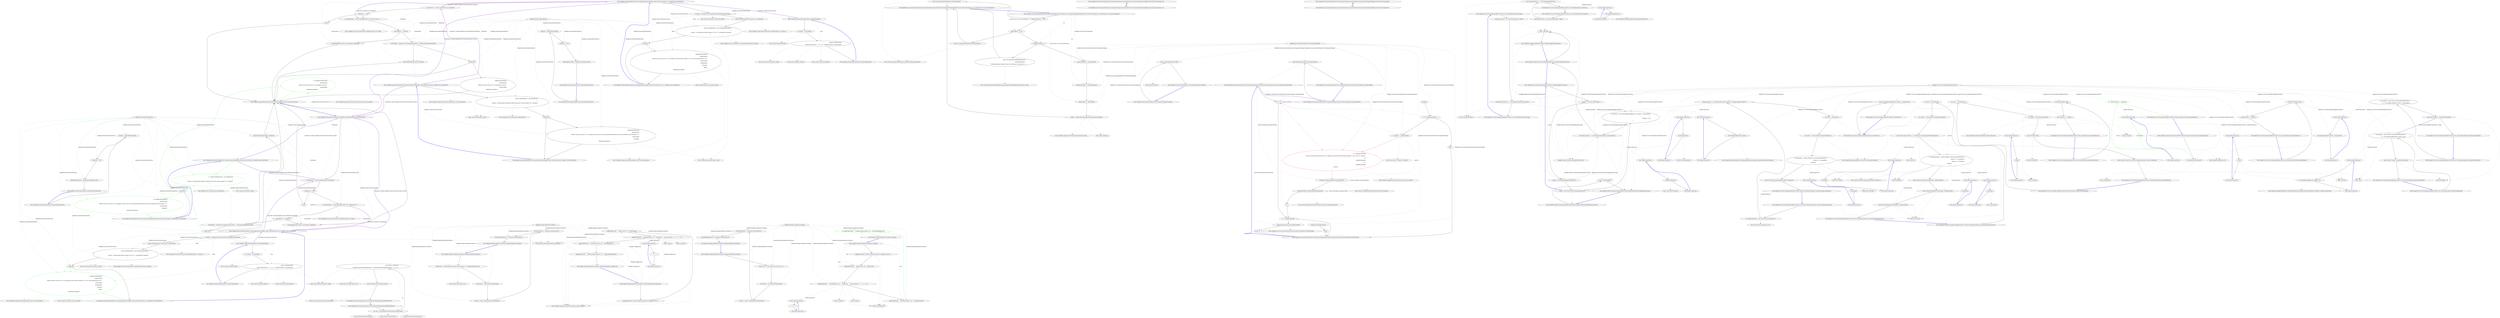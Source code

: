 digraph  {
d15 [cluster="Hangfire.AutomaticRetryAttribute.OnStateElection(Hangfire.States.ElectStateContext)", color=green, community=0, label="20: Logger.ErrorException(\r\n                        String.Format(\r\n                            ''Failed to process the job '{0}': an exception occurred.'',\r\n                            context.JobId),\r\n                        failedState.Exception)", span="67-71"];
d5 [cluster="Hangfire.AutomaticRetryAttribute.OnStateElection(Hangfire.States.ElectStateContext)", label="Entry Hangfire.AutomaticRetryAttribute.OnStateElection(Hangfire.States.ElectStateContext)", span="44-44"];
d6 [cluster="Hangfire.AutomaticRetryAttribute.OnStateElection(Hangfire.States.ElectStateContext)", label="var failedState = context.CandidateState as FailedState", span="46-46"];
d14 [cluster="Hangfire.AutomaticRetryAttribute.OnStateElection(Hangfire.States.ElectStateContext)", label=LogEvents, span="65-65"];
d16 [cluster="Hangfire.AutomaticRetryAttribute.OnStateElection(Hangfire.States.ElectStateContext)", label="Exit Hangfire.AutomaticRetryAttribute.OnStateElection(Hangfire.States.ElectStateContext)", span="44-44"];
d20 [cluster="string.Format(string, object)", label="Entry string.Format(string, object)", span="0-0"];
d21 [cluster="Hangfire.Logging.ILog.ErrorException(string, System.Exception)", label="Entry Hangfire.Logging.ILog.ErrorException(string, System.Exception)", span="166-166"];
d26 [cluster="Hangfire.AutomaticRetryAttribute.ScheduleAgainLater(Hangfire.States.ElectStateContext, int, Hangfire.States.FailedState)", color=green, community=0, label="4: Logger.WarnException(\r\n                    String.Format(\r\n                        ''Failed to process the job '{0}': an exception occurred. Retry attempt {1} of {2} will be performed in {3}.'',\r\n                        context.JobId,\r\n                        retryAttempt,\r\n                        Attempts,\r\n                        delay),\r\n                    failedState.Exception)", span="97-104"];
d47 [label="Hangfire.AutomaticRetryAttribute", span=""];
d18 [cluster="Hangfire.AutomaticRetryAttribute.ScheduleAgainLater(Hangfire.States.ElectStateContext, int, Hangfire.States.FailedState)", label="Entry Hangfire.AutomaticRetryAttribute.ScheduleAgainLater(Hangfire.States.ElectStateContext, int, Hangfire.States.FailedState)", span="82-82"];
d22 [cluster="Hangfire.AutomaticRetryAttribute.ScheduleAgainLater(Hangfire.States.ElectStateContext, int, Hangfire.States.FailedState)", label="var delay = TimeSpan.FromSeconds(SecondsToDelay(retryAttempt))", span="84-84"];
d25 [cluster="Hangfire.AutomaticRetryAttribute.ScheduleAgainLater(Hangfire.States.ElectStateContext, int, Hangfire.States.FailedState)", label=LogEvents, span="95-95"];
d27 [cluster="Hangfire.AutomaticRetryAttribute.ScheduleAgainLater(Hangfire.States.ElectStateContext, int, Hangfire.States.FailedState)", label="Exit Hangfire.AutomaticRetryAttribute.ScheduleAgainLater(Hangfire.States.ElectStateContext, int, Hangfire.States.FailedState)", span="82-82"];
d33 [cluster="string.Format(string, params object[])", label="Entry string.Format(string, params object[])", span="0-0"];
d34 [cluster="Hangfire.Logging.ILog.WarnException(string, System.Exception)", label="Entry Hangfire.Logging.ILog.WarnException(string, System.Exception)", span="285-285"];
d35 [cluster="Hangfire.AutomaticRetryAttribute.TransitionToDeleted(Hangfire.States.ElectStateContext, Hangfire.States.FailedState)", color=green, community=0, label="27: context.CandidateState = new DeletedState\r\n            {\r\n                Reason = String.Format(''Automatic deletion after retry count exceeded {0}'', Attempts)\r\n            }", span="115-118"];
d19 [cluster="Hangfire.AutomaticRetryAttribute.TransitionToDeleted(Hangfire.States.ElectStateContext, Hangfire.States.FailedState)", label="Entry Hangfire.AutomaticRetryAttribute.TransitionToDeleted(Hangfire.States.ElectStateContext, Hangfire.States.FailedState)", span="113-113"];
d36 [cluster="Hangfire.AutomaticRetryAttribute.TransitionToDeleted(Hangfire.States.ElectStateContext, Hangfire.States.FailedState)", label=LogEvents, span="120-120"];
d39 [cluster="Hangfire.States.DeletedState.DeletedState()", label="Entry Hangfire.States.DeletedState.DeletedState()", span="27-27"];
d37 [cluster="Hangfire.AutomaticRetryAttribute.TransitionToDeleted(Hangfire.States.ElectStateContext, Hangfire.States.FailedState)", color=green, community=0, label="34: Logger.WarnException(\r\n                    String.Format(\r\n                        ''Failed to process the job '{0}': an exception occured. Job was automatically deleted because the retry attempt count exceeded {1}.'',\r\n                        context.JobId,\r\n                        Attempts),\r\n                    failedState.Exception)", span="122-127"];
d38 [cluster="Hangfire.AutomaticRetryAttribute.TransitionToDeleted(Hangfire.States.ElectStateContext, Hangfire.States.FailedState)", label="Exit Hangfire.AutomaticRetryAttribute.TransitionToDeleted(Hangfire.States.ElectStateContext, Hangfire.States.FailedState)", span="113-113"];
d32 [cluster="string.Format(string, object, object)", label="Entry string.Format(string, object, object)", span="0-0"];
d9 [cluster="Hangfire.AutomaticRetryAttribute.OnStateElection(Hangfire.States.ElectStateContext)", label="var retryAttempt = context.GetJobParameter<int>(''RetryCount'') + 1", span="53-53"];
d11 [cluster="Hangfire.AutomaticRetryAttribute.OnStateElection(Hangfire.States.ElectStateContext)", label="ScheduleAgainLater(context, retryAttempt, failedState)", span="57-57"];
d13 [cluster="Hangfire.AutomaticRetryAttribute.OnStateElection(Hangfire.States.ElectStateContext)", label="TransitionToDeleted(context, failedState)", span="61-61"];
d7 [cluster="Hangfire.AutomaticRetryAttribute.OnStateElection(Hangfire.States.ElectStateContext)", label="failedState == null", span="47-47"];
d12 [cluster="Hangfire.AutomaticRetryAttribute.OnStateElection(Hangfire.States.ElectStateContext)", label="retryAttempt > Attempts && OnAttemptsExceeded == AttemptsExceededAction.Delete", span="59-59"];
d8 [cluster="Hangfire.AutomaticRetryAttribute.OnStateElection(Hangfire.States.ElectStateContext)", label="return;", span="50-50"];
d1 [cluster="Hangfire.AutomaticRetryAttribute.AutomaticRetryAttribute()", label="Attempts = DefaultRetryAttempts", span="22-22"];
d2 [cluster="Hangfire.AutomaticRetryAttribute.AutomaticRetryAttribute()", label="LogEvents = true", span="23-23"];
d3 [cluster="Hangfire.AutomaticRetryAttribute.AutomaticRetryAttribute()", label="OnAttemptsExceeded = AttemptsExceededAction.Fail", span="24-24"];
d10 [cluster="Hangfire.AutomaticRetryAttribute.OnStateElection(Hangfire.States.ElectStateContext)", label="retryAttempt <= Attempts", span="55-55"];
d24 [cluster="Hangfire.AutomaticRetryAttribute.ScheduleAgainLater(Hangfire.States.ElectStateContext, int, Hangfire.States.FailedState)", label="context.CandidateState = new ScheduledState(delay)\r\n            {\r\n                Reason = String.Format(''Retry attempt {0} of {1}'', retryAttempt, Attempts)\r\n            }", span="90-93"];
d28 [cluster="Hangfire.AutomaticRetryAttribute.SecondsToDelay(long)", label="Entry Hangfire.AutomaticRetryAttribute.SecondsToDelay(long)", span="132-132"];
d23 [cluster="Hangfire.AutomaticRetryAttribute.ScheduleAgainLater(Hangfire.States.ElectStateContext, int, Hangfire.States.FailedState)", label="context.SetJobParameter(''RetryCount'', retryAttempt)", span="86-86"];
d29 [cluster="System.TimeSpan.FromSeconds(double)", label="Entry System.TimeSpan.FromSeconds(double)", span="0-0"];
d17 [cluster="Hangfire.States.ElectStateContext.GetJobParameter<T>(string)", label="Entry Hangfire.States.ElectStateContext.GetJobParameter<T>(string)", span="54-54"];
d0 [cluster="Hangfire.AutomaticRetryAttribute.AutomaticRetryAttribute()", label="Entry Hangfire.AutomaticRetryAttribute.AutomaticRetryAttribute()", span="20-20"];
d4 [cluster="Hangfire.AutomaticRetryAttribute.AutomaticRetryAttribute()", label="Exit Hangfire.AutomaticRetryAttribute.AutomaticRetryAttribute()", span="20-20"];
d31 [cluster="Hangfire.States.ScheduledState.ScheduledState(System.TimeSpan)", label="Entry Hangfire.States.ScheduledState.ScheduledState(System.TimeSpan)", span="27-27"];
d42 [cluster="Hangfire.AutomaticRetryAttribute.SecondsToDelay(long)", label="Exit Hangfire.AutomaticRetryAttribute.SecondsToDelay(long)", span="132-132"];
d40 [cluster="Hangfire.AutomaticRetryAttribute.SecondsToDelay(long)", label="var random = new Random()", span="134-134"];
d41 [cluster="Hangfire.AutomaticRetryAttribute.SecondsToDelay(long)", label="return (int)Math.Round(\r\n                Math.Pow(retryCount - 1, 4) + 15 + (random.Next(30) * (retryCount)));", span="135-136"];
d30 [cluster="Hangfire.States.ElectStateContext.SetJobParameter<T>(string, T)", label="Entry Hangfire.States.ElectStateContext.SetJobParameter<T>(string, T)", span="49-49"];
d43 [cluster="System.Random.Random()", label="Entry System.Random.Random()", span="0-0"];
d44 [cluster="System.Math.Pow(double, double)", label="Entry System.Math.Pow(double, double)", span="0-0"];
d45 [cluster="System.Random.Next(int)", label="Entry System.Random.Next(int)", span="0-0"];
d46 [cluster="System.Math.Round(double)", label="Entry System.Math.Round(double)", span="0-0"];
m0_16 [cluster="System.ArgumentNullException.ArgumentNullException(string)", file="AutomaticRetryServerComponentWrapper.cs", label="Entry System.ArgumentNullException.ArgumentNullException(string)", span="0-0"];
m0_57 [cluster="System.Random.Next(int, int)", file="AutomaticRetryServerComponentWrapper.cs", label="Entry System.Random.Next(int, int)", span="0-0"];
m0_53 [cluster="System.Random.Random(int)", file="AutomaticRetryServerComponentWrapper.cs", label="Entry System.Random.Random(int)", span="0-0"];
m0_2 [cluster="Hangfire.Server.AutomaticRetryServerComponentWrapper.AutomaticRetryServerComponentWrapper(Hangfire.Server.IServerComponent, int)", file="AutomaticRetryServerComponentWrapper.cs", label="Entry Hangfire.Server.AutomaticRetryServerComponentWrapper.AutomaticRetryServerComponentWrapper(Hangfire.Server.IServerComponent, int)", span="37-37"];
m0_3 [cluster="Hangfire.Server.AutomaticRetryServerComponentWrapper.AutomaticRetryServerComponentWrapper(Hangfire.Server.IServerComponent, int)", file="AutomaticRetryServerComponentWrapper.cs", label="Exit Hangfire.Server.AutomaticRetryServerComponentWrapper.AutomaticRetryServerComponentWrapper(Hangfire.Server.IServerComponent, int)", span="37-37"];
m0_18 [cluster="object.GetType()", file="AutomaticRetryServerComponentWrapper.cs", label="Entry object.GetType()", span="0-0"];
m0_39 [cluster="Hangfire.Server.IServerComponent.Execute(System.Threading.CancellationToken)", file="AutomaticRetryServerComponentWrapper.cs", label="Entry Hangfire.Server.IServerComponent.Execute(System.Threading.CancellationToken)", span="22-22"];
m0_40 [cluster="System.Func<T, TResult>.Invoke(T)", file="AutomaticRetryServerComponentWrapper.cs", label="Entry System.Func<T, TResult>.Invoke(T)", span="0-0"];
m0_17 [cluster="System.ArgumentOutOfRangeException.ArgumentOutOfRangeException(string, string)", file="AutomaticRetryServerComponentWrapper.cs", label="Entry System.ArgumentOutOfRangeException.ArgumentOutOfRangeException(string, string)", span="0-0"];
m0_58 [cluster="System.TimeSpan.FromSeconds(double)", file="AutomaticRetryServerComponentWrapper.cs", label="Entry System.TimeSpan.FromSeconds(double)", span="0-0"];
m0_20 [cluster="Hangfire.Server.AutomaticRetryServerComponentWrapper.Execute(System.Threading.CancellationToken)", file="AutomaticRetryServerComponentWrapper.cs", label="Entry Hangfire.Server.AutomaticRetryServerComponentWrapper.Execute(System.Threading.CancellationToken)", span="69-69"];
m0_21 [cluster="Hangfire.Server.AutomaticRetryServerComponentWrapper.Execute(System.Threading.CancellationToken)", file="AutomaticRetryServerComponentWrapper.cs", label="ExecuteWithAutomaticRetry(cancellationToken)", span="71-71"];
m0_22 [cluster="Hangfire.Server.AutomaticRetryServerComponentWrapper.Execute(System.Threading.CancellationToken)", file="AutomaticRetryServerComponentWrapper.cs", label="Exit Hangfire.Server.AutomaticRetryServerComponentWrapper.Execute(System.Threading.CancellationToken)", span="69-69"];
m0_41 [cluster="Hangfire.Logging.ILog.ErrorFormat(string, params object[])", file="AutomaticRetryServerComponentWrapper.cs", label="Entry Hangfire.Logging.ILog.ErrorFormat(string, params object[])", span="158-158"];
m0_0 [cluster="Hangfire.Server.AutomaticRetryServerComponentWrapper.AutomaticRetryServerComponentWrapper(Hangfire.Server.IServerComponent)", file="AutomaticRetryServerComponentWrapper.cs", label="Entry Hangfire.Server.AutomaticRetryServerComponentWrapper.AutomaticRetryServerComponentWrapper(Hangfire.Server.IServerComponent)", span="32-32"];
m0_1 [cluster="Hangfire.Server.AutomaticRetryServerComponentWrapper.AutomaticRetryServerComponentWrapper(Hangfire.Server.IServerComponent)", file="AutomaticRetryServerComponentWrapper.cs", label="Exit Hangfire.Server.AutomaticRetryServerComponentWrapper.AutomaticRetryServerComponentWrapper(Hangfire.Server.IServerComponent)", span="32-32"];
m0_43 [cluster="System.Threading.CancellationToken.ThrowIfCancellationRequested()", file="AutomaticRetryServerComponentWrapper.cs", label="Entry System.Threading.CancellationToken.ThrowIfCancellationRequested()", span="0-0"];
m0_23 [cluster="Hangfire.Server.AutomaticRetryServerComponentWrapper.ExecuteWithAutomaticRetry(System.Threading.CancellationToken)", file="AutomaticRetryServerComponentWrapper.cs", label="Entry Hangfire.Server.AutomaticRetryServerComponentWrapper.ExecuteWithAutomaticRetry(System.Threading.CancellationToken)", span="74-74"];
m0_24 [cluster="Hangfire.Server.AutomaticRetryServerComponentWrapper.ExecuteWithAutomaticRetry(System.Threading.CancellationToken)", file="AutomaticRetryServerComponentWrapper.cs", label="var i = 0", span="76-76"];
m0_26 [cluster="Hangfire.Server.AutomaticRetryServerComponentWrapper.ExecuteWithAutomaticRetry(System.Threading.CancellationToken)", file="AutomaticRetryServerComponentWrapper.cs", label="_innerComponent.Execute(cancellationToken)", span="80-80"];
m0_35 [cluster="Hangfire.Server.AutomaticRetryServerComponentWrapper.ExecuteWithAutomaticRetry(System.Threading.CancellationToken)", file="AutomaticRetryServerComponentWrapper.cs", label="cancellationToken.WaitHandle.WaitOne(nextTry)", span="103-103"];
m0_25 [cluster="Hangfire.Server.AutomaticRetryServerComponentWrapper.ExecuteWithAutomaticRetry(System.Threading.CancellationToken)", file="AutomaticRetryServerComponentWrapper.cs", label="i <= _maxRetryAttempts", span="76-76"];
m0_31 [cluster="Hangfire.Server.AutomaticRetryServerComponentWrapper.ExecuteWithAutomaticRetry(System.Threading.CancellationToken)", file="AutomaticRetryServerComponentWrapper.cs", label="i >= _maxRetryAttempts - 1", span="90-90"];
m0_33 [cluster="Hangfire.Server.AutomaticRetryServerComponentWrapper.ExecuteWithAutomaticRetry(System.Threading.CancellationToken)", file="AutomaticRetryServerComponentWrapper.cs", label="var nextTry = _delayCallback(i)", span="92-92"];
m0_34 [cluster="Hangfire.Server.AutomaticRetryServerComponentWrapper.ExecuteWithAutomaticRetry(System.Threading.CancellationToken)", color=red, community=0, file="AutomaticRetryServerComponentWrapper.cs", label="25: _logger.ErrorFormat(\r\n                        ''Error occurred during execution of '{0}' component. Execution will be retried (attempt {1} of {2}) in {3} seconds.'',\r\n                        ex,\r\n                        _maxRetryAttempts,\r\n                        i + 1,\r\n                        _maxRetryAttempts,\r\n                        nextTry)", span="94-100"];
m0_37 [cluster="Hangfire.Server.AutomaticRetryServerComponentWrapper.ExecuteWithAutomaticRetry(System.Threading.CancellationToken)", file="AutomaticRetryServerComponentWrapper.cs", label="i++", span="76-76"];
m0_27 [cluster="Hangfire.Server.AutomaticRetryServerComponentWrapper.ExecuteWithAutomaticRetry(System.Threading.CancellationToken)", file="AutomaticRetryServerComponentWrapper.cs", label="return;", span="81-81"];
m0_28 [cluster="Hangfire.Server.AutomaticRetryServerComponentWrapper.ExecuteWithAutomaticRetry(System.Threading.CancellationToken)", file="AutomaticRetryServerComponentWrapper.cs", label=OperationCanceledException, span="83-83"];
m0_29 [cluster="Hangfire.Server.AutomaticRetryServerComponentWrapper.ExecuteWithAutomaticRetry(System.Threading.CancellationToken)", file="AutomaticRetryServerComponentWrapper.cs", label="throw;", span="85-85"];
m0_30 [cluster="Hangfire.Server.AutomaticRetryServerComponentWrapper.ExecuteWithAutomaticRetry(System.Threading.CancellationToken)", file="AutomaticRetryServerComponentWrapper.cs", label=Exception, span="87-87"];
m0_32 [cluster="Hangfire.Server.AutomaticRetryServerComponentWrapper.ExecuteWithAutomaticRetry(System.Threading.CancellationToken)", file="AutomaticRetryServerComponentWrapper.cs", label="throw;", span="90-90"];
m0_36 [cluster="Hangfire.Server.AutomaticRetryServerComponentWrapper.ExecuteWithAutomaticRetry(System.Threading.CancellationToken)", file="AutomaticRetryServerComponentWrapper.cs", label="cancellationToken.ThrowIfCancellationRequested()", span="104-104"];
m0_38 [cluster="Hangfire.Server.AutomaticRetryServerComponentWrapper.ExecuteWithAutomaticRetry(System.Threading.CancellationToken)", file="AutomaticRetryServerComponentWrapper.cs", label="Exit Hangfire.Server.AutomaticRetryServerComponentWrapper.ExecuteWithAutomaticRetry(System.Threading.CancellationToken)", span="74-74"];
m0_44 [cluster="Hangfire.Server.AutomaticRetryServerComponentWrapper.ToString()", file="AutomaticRetryServerComponentWrapper.cs", label="Entry Hangfire.Server.AutomaticRetryServerComponentWrapper.ToString()", span="109-109"];
m0_45 [cluster="Hangfire.Server.AutomaticRetryServerComponentWrapper.ToString()", file="AutomaticRetryServerComponentWrapper.cs", label="return _innerComponent.ToString();", span="111-111"];
m0_46 [cluster="Hangfire.Server.AutomaticRetryServerComponentWrapper.ToString()", file="AutomaticRetryServerComponentWrapper.cs", label="Exit Hangfire.Server.AutomaticRetryServerComponentWrapper.ToString()", span="109-109"];
m0_19 [cluster="Hangfire.Logging.LogProvider.GetLogger(System.Type)", file="AutomaticRetryServerComponentWrapper.cs", label="Entry Hangfire.Logging.LogProvider.GetLogger(System.Type)", span="360-360"];
m0_54 [cluster="System.Guid.NewGuid()", file="AutomaticRetryServerComponentWrapper.cs", label="Entry System.Guid.NewGuid()", span="0-0"];
m0_55 [cluster="System.Guid.GetHashCode()", file="AutomaticRetryServerComponentWrapper.cs", label="Entry System.Guid.GetHashCode()", span="0-0"];
m0_42 [cluster="System.Threading.WaitHandle.WaitOne(System.TimeSpan)", file="AutomaticRetryServerComponentWrapper.cs", label="Entry System.Threading.WaitHandle.WaitOne(System.TimeSpan)", span="0-0"];
m0_4 [cluster="Hangfire.Server.AutomaticRetryServerComponentWrapper.AutomaticRetryServerComponentWrapper(Hangfire.Server.IServerComponent, int, System.Func<int, System.TimeSpan>)", file="AutomaticRetryServerComponentWrapper.cs", label="Entry Hangfire.Server.AutomaticRetryServerComponentWrapper.AutomaticRetryServerComponentWrapper(Hangfire.Server.IServerComponent, int, System.Func<int, System.TimeSpan>)", span="44-44"];
m0_5 [cluster="Hangfire.Server.AutomaticRetryServerComponentWrapper.AutomaticRetryServerComponentWrapper(Hangfire.Server.IServerComponent, int, System.Func<int, System.TimeSpan>)", file="AutomaticRetryServerComponentWrapper.cs", label="innerComponent == null", span="49-49"];
m0_7 [cluster="Hangfire.Server.AutomaticRetryServerComponentWrapper.AutomaticRetryServerComponentWrapper(Hangfire.Server.IServerComponent, int, System.Func<int, System.TimeSpan>)", file="AutomaticRetryServerComponentWrapper.cs", label="delayCallback == null", span="50-50"];
m0_9 [cluster="Hangfire.Server.AutomaticRetryServerComponentWrapper.AutomaticRetryServerComponentWrapper(Hangfire.Server.IServerComponent, int, System.Func<int, System.TimeSpan>)", file="AutomaticRetryServerComponentWrapper.cs", label="maxRetryAttempts < 0", span="51-51"];
m0_11 [cluster="Hangfire.Server.AutomaticRetryServerComponentWrapper.AutomaticRetryServerComponentWrapper(Hangfire.Server.IServerComponent, int, System.Func<int, System.TimeSpan>)", file="AutomaticRetryServerComponentWrapper.cs", label="_innerComponent = innerComponent", span="58-58"];
m0_12 [cluster="Hangfire.Server.AutomaticRetryServerComponentWrapper.AutomaticRetryServerComponentWrapper(Hangfire.Server.IServerComponent, int, System.Func<int, System.TimeSpan>)", file="AutomaticRetryServerComponentWrapper.cs", label="_maxRetryAttempts = maxRetryAttempts", span="59-59"];
m0_13 [cluster="Hangfire.Server.AutomaticRetryServerComponentWrapper.AutomaticRetryServerComponentWrapper(Hangfire.Server.IServerComponent, int, System.Func<int, System.TimeSpan>)", file="AutomaticRetryServerComponentWrapper.cs", label="_delayCallback = delayCallback", span="60-60"];
m0_6 [cluster="Hangfire.Server.AutomaticRetryServerComponentWrapper.AutomaticRetryServerComponentWrapper(Hangfire.Server.IServerComponent, int, System.Func<int, System.TimeSpan>)", file="AutomaticRetryServerComponentWrapper.cs", label="throw new ArgumentNullException(''innerComponent'');", span="49-49"];
m0_8 [cluster="Hangfire.Server.AutomaticRetryServerComponentWrapper.AutomaticRetryServerComponentWrapper(Hangfire.Server.IServerComponent, int, System.Func<int, System.TimeSpan>)", file="AutomaticRetryServerComponentWrapper.cs", label="throw new ArgumentNullException(''delayCallback'');", span="50-50"];
m0_10 [cluster="Hangfire.Server.AutomaticRetryServerComponentWrapper.AutomaticRetryServerComponentWrapper(Hangfire.Server.IServerComponent, int, System.Func<int, System.TimeSpan>)", file="AutomaticRetryServerComponentWrapper.cs", label="throw new ArgumentOutOfRangeException(\r\n                    ''maxRetryAttempts'',\r\n                    ''MaxRetryAttempts property value must be greater or equal to 0.'');", span="53-55"];
m0_14 [cluster="Hangfire.Server.AutomaticRetryServerComponentWrapper.AutomaticRetryServerComponentWrapper(Hangfire.Server.IServerComponent, int, System.Func<int, System.TimeSpan>)", file="AutomaticRetryServerComponentWrapper.cs", label="_logger = LogProvider.GetLogger(_innerComponent.GetType())", span="61-61"];
m0_15 [cluster="Hangfire.Server.AutomaticRetryServerComponentWrapper.AutomaticRetryServerComponentWrapper(Hangfire.Server.IServerComponent, int, System.Func<int, System.TimeSpan>)", file="AutomaticRetryServerComponentWrapper.cs", label="Exit Hangfire.Server.AutomaticRetryServerComponentWrapper.AutomaticRetryServerComponentWrapper(Hangfire.Server.IServerComponent, int, System.Func<int, System.TimeSpan>)", span="44-44"];
m0_48 [cluster="Hangfire.Server.AutomaticRetryServerComponentWrapper.GetBackOffMultiplier(int)", file="AutomaticRetryServerComponentWrapper.cs", label="Entry Hangfire.Server.AutomaticRetryServerComponentWrapper.GetBackOffMultiplier(int)", span="114-114"];
m0_49 [cluster="Hangfire.Server.AutomaticRetryServerComponentWrapper.GetBackOffMultiplier(int)", file="AutomaticRetryServerComponentWrapper.cs", label="var rand = new Random(Guid.NewGuid().GetHashCode())", span="117-117"];
m0_50 [cluster="Hangfire.Server.AutomaticRetryServerComponentWrapper.GetBackOffMultiplier(int)", file="AutomaticRetryServerComponentWrapper.cs", label="var nextTry = rand.Next(\r\n                (int)Math.Pow(retryAttemptNumber, 2), (int)Math.Pow(retryAttemptNumber + 1, 2) + 1)", span="118-119"];
m0_51 [cluster="Hangfire.Server.AutomaticRetryServerComponentWrapper.GetBackOffMultiplier(int)", file="AutomaticRetryServerComponentWrapper.cs", label="return TimeSpan.FromSeconds(nextTry);", span="121-121"];
m0_52 [cluster="Hangfire.Server.AutomaticRetryServerComponentWrapper.GetBackOffMultiplier(int)", file="AutomaticRetryServerComponentWrapper.cs", label="Exit Hangfire.Server.AutomaticRetryServerComponentWrapper.GetBackOffMultiplier(int)", span="114-114"];
m0_47 [cluster="object.ToString()", file="AutomaticRetryServerComponentWrapper.cs", label="Entry object.ToString()", span="0-0"];
m0_59 [file="AutomaticRetryServerComponentWrapper.cs", label="Hangfire.Server.AutomaticRetryServerComponentWrapper", span=""];
m1_6 [cluster="Hangfire.AutomaticRetryAttribute.OnStateElection(Hangfire.States.ElectStateContext)", file="BackgroundJobServer.cs", label="var failedState = context.CandidateState as FailedState", span="46-46"];
m1_9 [cluster="Hangfire.AutomaticRetryAttribute.OnStateElection(Hangfire.States.ElectStateContext)", file="BackgroundJobServer.cs", label="var retryAttempt = context.GetJobParameter<int>(''RetryCount'') + 1", span="53-53"];
m1_11 [cluster="Hangfire.AutomaticRetryAttribute.OnStateElection(Hangfire.States.ElectStateContext)", file="BackgroundJobServer.cs", label="ScheduleAgainLater(context, retryAttempt, failedState)", span="57-57"];
m1_13 [cluster="Hangfire.AutomaticRetryAttribute.OnStateElection(Hangfire.States.ElectStateContext)", file="BackgroundJobServer.cs", label="TransitionToDeleted(context, failedState)", span="61-61"];
m1_15 [cluster="Hangfire.AutomaticRetryAttribute.OnStateElection(Hangfire.States.ElectStateContext)", file="BackgroundJobServer.cs", label="Logger.ErrorException(\r\n                        String.Format(\r\n                            ''Failed to process the job '{0}': an exception occurred.'',\r\n                            context.JobId),\r\n                        failedState.Exception)", span="67-71"];
m1_7 [cluster="Hangfire.AutomaticRetryAttribute.OnStateElection(Hangfire.States.ElectStateContext)", file="BackgroundJobServer.cs", label="failedState == null", span="47-47"];
m1_8 [cluster="Hangfire.AutomaticRetryAttribute.OnStateElection(Hangfire.States.ElectStateContext)", file="BackgroundJobServer.cs", label="return;", span="50-50"];
m1_10 [cluster="Hangfire.AutomaticRetryAttribute.OnStateElection(Hangfire.States.ElectStateContext)", file="BackgroundJobServer.cs", label="retryAttempt <= Attempts", span="55-55"];
m1_12 [cluster="Hangfire.AutomaticRetryAttribute.OnStateElection(Hangfire.States.ElectStateContext)", file="BackgroundJobServer.cs", label="retryAttempt > Attempts && OnAttemptsExceeded == AttemptsExceededAction.Delete", span="59-59"];
m1_14 [cluster="Hangfire.AutomaticRetryAttribute.OnStateElection(Hangfire.States.ElectStateContext)", file="BackgroundJobServer.cs", label=LogEvents, span="65-65"];
m1_31 [cluster="Hangfire.States.ScheduledState.ScheduledState(System.TimeSpan)", file="BackgroundJobServer.cs", label="Entry Hangfire.States.ScheduledState.ScheduledState(System.TimeSpan)", span="27-27"];
m1_34 [cluster="Hangfire.Logging.ILog.WarnException(string, System.Exception)", file="BackgroundJobServer.cs", label="Entry Hangfire.Logging.ILog.WarnException(string, System.Exception)", span="285-285"];
m1_28 [cluster="Hangfire.AutomaticRetryAttribute.SecondsToDelay(long)", file="BackgroundJobServer.cs", label="Entry Hangfire.AutomaticRetryAttribute.SecondsToDelay(long)", span="132-132"];
m1_40 [cluster="Hangfire.AutomaticRetryAttribute.SecondsToDelay(long)", file="BackgroundJobServer.cs", label="var random = new Random()", span="134-134"];
m1_41 [cluster="Hangfire.AutomaticRetryAttribute.SecondsToDelay(long)", file="BackgroundJobServer.cs", label="return (int)Math.Round(\r\n                Math.Pow(retryCount - 1, 4) + 15 + (random.Next(30) * (retryCount)));", span="135-136"];
m1_42 [cluster="Hangfire.AutomaticRetryAttribute.SecondsToDelay(long)", file="BackgroundJobServer.cs", label="Exit Hangfire.AutomaticRetryAttribute.SecondsToDelay(long)", span="132-132"];
m1_32 [cluster="string.Format(string, object, object)", file="BackgroundJobServer.cs", label="Entry string.Format(string, object, object)", span="0-0"];
m1_17 [cluster="Hangfire.States.ElectStateContext.GetJobParameter<T>(string)", file="BackgroundJobServer.cs", label="Entry Hangfire.States.ElectStateContext.GetJobParameter<T>(string)", span="54-54"];
m1_33 [cluster="string.Format(string, params object[])", file="BackgroundJobServer.cs", label="Entry string.Format(string, params object[])", span="0-0"];
m1_43 [cluster="System.Random.Random()", file="BackgroundJobServer.cs", label="Entry System.Random.Random()", span="0-0"];
m1_18 [cluster="Hangfire.AutomaticRetryAttribute.ScheduleAgainLater(Hangfire.States.ElectStateContext, int, Hangfire.States.FailedState)", file="BackgroundJobServer.cs", label="Entry Hangfire.AutomaticRetryAttribute.ScheduleAgainLater(Hangfire.States.ElectStateContext, int, Hangfire.States.FailedState)", span="82-82"];
m1_22 [cluster="Hangfire.AutomaticRetryAttribute.ScheduleAgainLater(Hangfire.States.ElectStateContext, int, Hangfire.States.FailedState)", file="BackgroundJobServer.cs", label="var delay = TimeSpan.FromSeconds(SecondsToDelay(retryAttempt))", span="84-84"];
m1_23 [cluster="Hangfire.AutomaticRetryAttribute.ScheduleAgainLater(Hangfire.States.ElectStateContext, int, Hangfire.States.FailedState)", file="BackgroundJobServer.cs", label="context.SetJobParameter(''RetryCount'', retryAttempt)", span="86-86"];
m1_24 [cluster="Hangfire.AutomaticRetryAttribute.ScheduleAgainLater(Hangfire.States.ElectStateContext, int, Hangfire.States.FailedState)", file="BackgroundJobServer.cs", label="context.CandidateState = new ScheduledState(delay)\r\n            {\r\n                Reason = String.Format(''Retry attempt {0} of {1}'', retryAttempt, Attempts)\r\n            }", span="90-93"];
m1_26 [cluster="Hangfire.AutomaticRetryAttribute.ScheduleAgainLater(Hangfire.States.ElectStateContext, int, Hangfire.States.FailedState)", file="BackgroundJobServer.cs", label="Logger.WarnException(\r\n                    String.Format(\r\n                        ''Failed to process the job '{0}': an exception occurred. Retry attempt {1} of {2} will be performed in {3}.'',\r\n                        context.JobId,\r\n                        retryAttempt,\r\n                        Attempts,\r\n                        delay),\r\n                    failedState.Exception)", span="97-104"];
m1_25 [cluster="Hangfire.AutomaticRetryAttribute.ScheduleAgainLater(Hangfire.States.ElectStateContext, int, Hangfire.States.FailedState)", file="BackgroundJobServer.cs", label=LogEvents, span="95-95"];
m1_27 [cluster="Hangfire.AutomaticRetryAttribute.ScheduleAgainLater(Hangfire.States.ElectStateContext, int, Hangfire.States.FailedState)", file="BackgroundJobServer.cs", label="Exit Hangfire.AutomaticRetryAttribute.ScheduleAgainLater(Hangfire.States.ElectStateContext, int, Hangfire.States.FailedState)", span="82-82"];
m1_21 [cluster="Hangfire.Logging.ILog.ErrorException(string, System.Exception)", file="BackgroundJobServer.cs", label="Entry Hangfire.Logging.ILog.ErrorException(string, System.Exception)", span="166-166"];
m1_29 [cluster="System.TimeSpan.FromSeconds(double)", file="BackgroundJobServer.cs", label="Entry System.TimeSpan.FromSeconds(double)", span="0-0"];
m1_44 [cluster="System.Math.Pow(double, double)", file="BackgroundJobServer.cs", label="Entry System.Math.Pow(double, double)", span="0-0"];
m1_45 [cluster="System.Random.Next(int)", file="BackgroundJobServer.cs", label="Entry System.Random.Next(int)", span="0-0"];
m1_46 [cluster="System.Math.Round(double)", file="BackgroundJobServer.cs", label="Entry System.Math.Round(double)", span="0-0"];
m1_0 [cluster="Hangfire.AutomaticRetryAttribute.AutomaticRetryAttribute()", file="BackgroundJobServer.cs", label="Entry Hangfire.AutomaticRetryAttribute.AutomaticRetryAttribute()", span="20-20"];
m1_1 [cluster="Hangfire.AutomaticRetryAttribute.AutomaticRetryAttribute()", file="BackgroundJobServer.cs", label="Attempts = DefaultRetryAttempts", span="22-22"];
m1_2 [cluster="Hangfire.AutomaticRetryAttribute.AutomaticRetryAttribute()", file="BackgroundJobServer.cs", label="LogEvents = true", span="23-23"];
m1_3 [cluster="Hangfire.AutomaticRetryAttribute.AutomaticRetryAttribute()", file="BackgroundJobServer.cs", label="OnAttemptsExceeded = AttemptsExceededAction.Fail", span="24-24"];
m1_4 [cluster="Hangfire.AutomaticRetryAttribute.AutomaticRetryAttribute()", file="BackgroundJobServer.cs", label="Exit Hangfire.AutomaticRetryAttribute.AutomaticRetryAttribute()", span="20-20"];
m1_20 [cluster="string.Format(string, object)", file="BackgroundJobServer.cs", label="Entry string.Format(string, object)", span="0-0"];
m1_19 [cluster="Hangfire.AutomaticRetryAttribute.TransitionToDeleted(Hangfire.States.ElectStateContext, Hangfire.States.FailedState)", file="BackgroundJobServer.cs", label="Entry Hangfire.AutomaticRetryAttribute.TransitionToDeleted(Hangfire.States.ElectStateContext, Hangfire.States.FailedState)", span="113-113"];
m1_35 [cluster="Hangfire.AutomaticRetryAttribute.TransitionToDeleted(Hangfire.States.ElectStateContext, Hangfire.States.FailedState)", file="BackgroundJobServer.cs", label="context.CandidateState = new DeletedState\r\n            {\r\n                Reason = String.Format(''Automatic deletion after retry count exceeded {0}'', Attempts)\r\n            }", span="115-118"];
m1_37 [cluster="Hangfire.AutomaticRetryAttribute.TransitionToDeleted(Hangfire.States.ElectStateContext, Hangfire.States.FailedState)", file="BackgroundJobServer.cs", label="Logger.WarnException(\r\n                    String.Format(\r\n                        ''Failed to process the job '{0}': an exception occured. Job was automatically deleted because the retry attempt count exceeded {1}.'',\r\n                        context.JobId,\r\n                        Attempts),\r\n                    failedState.Exception)", span="122-127"];
m1_36 [cluster="Hangfire.AutomaticRetryAttribute.TransitionToDeleted(Hangfire.States.ElectStateContext, Hangfire.States.FailedState)", file="BackgroundJobServer.cs", label=LogEvents, span="120-120"];
m1_38 [cluster="Hangfire.AutomaticRetryAttribute.TransitionToDeleted(Hangfire.States.ElectStateContext, Hangfire.States.FailedState)", file="BackgroundJobServer.cs", label="Exit Hangfire.AutomaticRetryAttribute.TransitionToDeleted(Hangfire.States.ElectStateContext, Hangfire.States.FailedState)", span="113-113"];
m1_30 [cluster="Hangfire.States.ElectStateContext.SetJobParameter<T>(string, T)", file="BackgroundJobServer.cs", label="Entry Hangfire.States.ElectStateContext.SetJobParameter<T>(string, T)", span="49-49"];
m1_39 [cluster="Hangfire.States.DeletedState.DeletedState()", file="BackgroundJobServer.cs", label="Entry Hangfire.States.DeletedState.DeletedState()", span="27-27"];
m1_47 [file="BackgroundJobServer.cs", label="Hangfire.AutomaticRetryAttribute", span=""];
m2_9 [cluster="Hangfire.BackgroundJobServerOptions.WriteToLog(Hangfire.Logging.ILog)", file="BackgroundJobServerOptions.cs", label="Entry Hangfire.BackgroundJobServerOptions.WriteToLog(Hangfire.Logging.ILog)", span="78-78"];
m2_10 [cluster="Hangfire.BackgroundJobServerOptions.WriteToLog(Hangfire.Logging.ILog)", file="BackgroundJobServerOptions.cs", label="logger.InfoFormat(''Using the following options for Hangfire Server:'')", span="80-80"];
m2_11 [cluster="Hangfire.BackgroundJobServerOptions.WriteToLog(Hangfire.Logging.ILog)", file="BackgroundJobServerOptions.cs", label="logger.InfoFormat(''    Worker count: {0}.'', WorkerCount)", span="81-81"];
m2_12 [cluster="Hangfire.BackgroundJobServerOptions.WriteToLog(Hangfire.Logging.ILog)", file="BackgroundJobServerOptions.cs", label="logger.InfoFormat(''    Listening queues: {0}.'', String.Join('', '', Queues.Select(x => ''''' + x + ''''')))", span="82-82"];
m2_13 [cluster="Hangfire.BackgroundJobServerOptions.WriteToLog(Hangfire.Logging.ILog)", file="BackgroundJobServerOptions.cs", label="logger.InfoFormat(''    Shutdown timeout: {0}.'', ShutdownTimeout)", span="83-83"];
m2_14 [cluster="Hangfire.BackgroundJobServerOptions.WriteToLog(Hangfire.Logging.ILog)", file="BackgroundJobServerOptions.cs", label="logger.InfoFormat(''    Schedule polling interval: {0}.'', SchedulePollingInterval)", span="84-84"];
m2_15 [cluster="Hangfire.BackgroundJobServerOptions.WriteToLog(Hangfire.Logging.ILog)", file="BackgroundJobServerOptions.cs", label="Exit Hangfire.BackgroundJobServerOptions.WriteToLog(Hangfire.Logging.ILog)", span="78-78"];
m2_7 [cluster="System.Math.Min(int, int)", file="BackgroundJobServerOptions.cs", label="Entry System.Math.Min(int, int)", span="0-0"];
m2_16 [cluster="Hangfire.Logging.ILog.InfoFormat(string, params object[])", file="BackgroundJobServerOptions.cs", label="Entry Hangfire.Logging.ILog.InfoFormat(string, params object[])", span="217-217"];
m2_18 [cluster="Unk.Join", file="BackgroundJobServerOptions.cs", label="Entry Unk.Join", span=""];
m2_0 [cluster="Hangfire.BackgroundJobServerOptions.BackgroundJobServerOptions()", file="BackgroundJobServerOptions.cs", label="Entry Hangfire.BackgroundJobServerOptions.BackgroundJobServerOptions()", span="32-32"];
m2_1 [cluster="Hangfire.BackgroundJobServerOptions.BackgroundJobServerOptions()", file="BackgroundJobServerOptions.cs", label="WorkerCount = Math.Min(Environment.ProcessorCount * 5, MaxDefaultWorkerCount)", span="34-34"];
m2_2 [cluster="Hangfire.BackgroundJobServerOptions.BackgroundJobServerOptions()", file="BackgroundJobServerOptions.cs", label="ServerName = Environment.MachineName", span="35-35"];
m2_3 [cluster="Hangfire.BackgroundJobServerOptions.BackgroundJobServerOptions()", file="BackgroundJobServerOptions.cs", label="Queues = new[] { EnqueuedState.DefaultQueue }", span="36-36"];
m2_4 [cluster="Hangfire.BackgroundJobServerOptions.BackgroundJobServerOptions()", file="BackgroundJobServerOptions.cs", label="ShutdownTimeout = TimeSpan.FromSeconds(15)", span="37-37"];
m2_5 [cluster="Hangfire.BackgroundJobServerOptions.BackgroundJobServerOptions()", file="BackgroundJobServerOptions.cs", label="SchedulePollingInterval = TimeSpan.FromSeconds(15)", span="38-38"];
m2_6 [cluster="Hangfire.BackgroundJobServerOptions.BackgroundJobServerOptions()", file="BackgroundJobServerOptions.cs", label="Exit Hangfire.BackgroundJobServerOptions.BackgroundJobServerOptions()", span="32-32"];
m2_19 [cluster="lambda expression", file="BackgroundJobServerOptions.cs", label="Entry lambda expression", span="82-82"];
m2_20 [cluster="lambda expression", file="BackgroundJobServerOptions.cs", label="''''' + x + '''''", span="82-82"];
m2_21 [cluster="lambda expression", file="BackgroundJobServerOptions.cs", label="Exit lambda expression", span="82-82"];
m2_17 [cluster="Unk.Select", file="BackgroundJobServerOptions.cs", label="Entry Unk.Select", span=""];
m2_22 [file="BackgroundJobServerOptions.cs", label="Hangfire.BackgroundJobServerOptions", span=""];
m3_15 [cluster="Unk.InfoFormat", file="BackgroundJobServerOptionsFacts.cs", label="Entry Unk.InfoFormat", span=""];
m3_8 [cluster="HangFire.BackgroundJobServerOptions.Log(ILog)", file="BackgroundJobServerOptionsFacts.cs", label="Entry HangFire.BackgroundJobServerOptions.Log(ILog)", span="59-59"];
m3_13 [cluster="HangFire.BackgroundJobServerOptions.Log(ILog)", color=green, community=0, file="BackgroundJobServerOptionsFacts.cs", label="25: logger.InfoFormat(''    Schedule polling interval: {0}.'', SchedulePollingInterval)", span="65-65"];
m3_12 [cluster="HangFire.BackgroundJobServerOptions.Log(ILog)", file="BackgroundJobServerOptionsFacts.cs", label="logger.InfoFormat(''    Shutdown timeout: {0}.'', ShutdownTimeout)", span="64-64"];
m3_10 [cluster="HangFire.BackgroundJobServerOptions.Log(ILog)", file="BackgroundJobServerOptionsFacts.cs", label="logger.InfoFormat(''    Worker count: {0}.'', WorkerCount)", span="62-62"];
m3_11 [cluster="HangFire.BackgroundJobServerOptions.Log(ILog)", file="BackgroundJobServerOptionsFacts.cs", label="logger.InfoFormat(''    Listening queues: {0}.'', String.Join('', '', Queues.Select(x => ''''' + x + ''''')))", span="63-63"];
m3_9 [cluster="HangFire.BackgroundJobServerOptions.Log(ILog)", file="BackgroundJobServerOptionsFacts.cs", label="logger.InfoFormat(''Using the following options for HangFire Server:'')", span="61-61"];
m3_14 [cluster="HangFire.BackgroundJobServerOptions.Log(ILog)", file="BackgroundJobServerOptionsFacts.cs", label="Exit HangFire.BackgroundJobServerOptions.Log(ILog)", span="59-59"];
m3_0 [cluster="HangFire.BackgroundJobServerOptions.BackgroundJobServerOptions()", file="BackgroundJobServerOptionsFacts.cs", label="Entry HangFire.BackgroundJobServerOptions.BackgroundJobServerOptions()", span="13-13"];
m3_1 [cluster="HangFire.BackgroundJobServerOptions.BackgroundJobServerOptions()", file="BackgroundJobServerOptionsFacts.cs", label="WorkerCount = Environment.ProcessorCount * 5", span="15-15"];
m3_2 [cluster="HangFire.BackgroundJobServerOptions.BackgroundJobServerOptions()", file="BackgroundJobServerOptionsFacts.cs", label="ServerName = Environment.MachineName", span="16-16"];
m3_3 [cluster="HangFire.BackgroundJobServerOptions.BackgroundJobServerOptions()", file="BackgroundJobServerOptionsFacts.cs", label="Queues = new[] { EnqueuedState.DefaultQueue }", span="17-17"];
m3_4 [cluster="HangFire.BackgroundJobServerOptions.BackgroundJobServerOptions()", file="BackgroundJobServerOptionsFacts.cs", label="ShutdownTimeout = TimeSpan.FromSeconds(15)", span="18-18"];
m3_5 [cluster="HangFire.BackgroundJobServerOptions.BackgroundJobServerOptions()", file="BackgroundJobServerOptionsFacts.cs", label="SchedulePollingInterval = TimeSpan.FromSeconds(15)", span="19-19"];
m3_6 [cluster="HangFire.BackgroundJobServerOptions.BackgroundJobServerOptions()", file="BackgroundJobServerOptionsFacts.cs", label="Exit HangFire.BackgroundJobServerOptions.BackgroundJobServerOptions()", span="13-13"];
m3_17 [cluster="Unk.Join", file="BackgroundJobServerOptionsFacts.cs", label="Entry Unk.Join", span=""];
m3_18 [cluster="lambda expression", file="BackgroundJobServerOptionsFacts.cs", label="Entry lambda expression", span="63-63"];
m3_19 [cluster="lambda expression", file="BackgroundJobServerOptionsFacts.cs", label="''''' + x + '''''", span="63-63"];
m3_20 [cluster="lambda expression", file="BackgroundJobServerOptionsFacts.cs", label="Exit lambda expression", span="63-63"];
m3_16 [cluster="Unk.Select", file="BackgroundJobServerOptionsFacts.cs", label="Entry Unk.Select", span=""];
m3_21 [file="BackgroundJobServerOptionsFacts.cs", label="HangFire.BackgroundJobServerOptions", span=""];
m4_35 [cluster="HangFire.Core.Tests.BackgroundJobServerFacts.Ctor_HasDefaultValue_ForStorage()", file="RecurringJobScheduler.cs", label="Entry HangFire.Core.Tests.BackgroundJobServerFacts.Ctor_HasDefaultValue_ForStorage()", span="47-47"];
m4_37 [cluster="HangFire.Core.Tests.BackgroundJobServerFacts.Ctor_HasDefaultValue_ForStorage()", file="RecurringJobScheduler.cs", label="Assert.DoesNotThrow(() => new BackgroundJobServer(_options))", span="50-50"];
m4_36 [cluster="HangFire.Core.Tests.BackgroundJobServerFacts.Ctor_HasDefaultValue_ForStorage()", file="RecurringJobScheduler.cs", label="JobStorage.Current = new Mock<JobStorage>().Object", span="49-49"];
m4_38 [cluster="HangFire.Core.Tests.BackgroundJobServerFacts.Ctor_HasDefaultValue_ForStorage()", file="RecurringJobScheduler.cs", label="Exit HangFire.Core.Tests.BackgroundJobServerFacts.Ctor_HasDefaultValue_ForStorage()", span="47-47"];
m4_4 [cluster="HangFire.Core.Tests.BackgroundJobServerFacts.BackgroundJobServerFacts()", file="RecurringJobScheduler.cs", label="_serverMock = new Mock<BackgroundJobServer>(_options, _storage.Object)\r\n            {\r\n                CallBase = true\r\n            }", span="21-24"];
m4_5 [cluster="HangFire.Core.Tests.BackgroundJobServerFacts.BackgroundJobServerFacts()", file="RecurringJobScheduler.cs", label="_serverMock.Setup(x => x.GetServerRunner()).Returns(_runner.Object)", span="25-25"];
m4_83 [cluster="HangFire.Core.Tests.BackgroundJobServerFacts.CreateServer()", file="RecurringJobScheduler.cs", label="Entry HangFire.Core.Tests.BackgroundJobServerFacts.CreateServer()", span="137-137"];
m4_128 [cluster="HangFire.Core.Tests.BackgroundJobServerFacts.CreateServer()", file="RecurringJobScheduler.cs", label="return new BackgroundJobServer(_options, _storage.Object);", span="139-139"];
m4_129 [cluster="HangFire.Core.Tests.BackgroundJobServerFacts.CreateServer()", file="RecurringJobScheduler.cs", label="Exit HangFire.Core.Tests.BackgroundJobServerFacts.CreateServer()", span="137-137"];
m4_65 [cluster="Unk.Stop", file="RecurringJobScheduler.cs", label="Entry Unk.Stop", span=""];
m4_22 [cluster="Unk.Equal", file="RecurringJobScheduler.cs", label="Entry Unk.Equal", span=""];
m4_0 [cluster="HangFire.Core.Tests.BackgroundJobServerFacts.BackgroundJobServerFacts()", file="RecurringJobScheduler.cs", label="Entry HangFire.Core.Tests.BackgroundJobServerFacts.BackgroundJobServerFacts()", span="15-15"];
m4_1 [cluster="HangFire.Core.Tests.BackgroundJobServerFacts.BackgroundJobServerFacts()", file="RecurringJobScheduler.cs", label="_storage = new Mock<JobStorage>()", span="17-17"];
m4_2 [cluster="HangFire.Core.Tests.BackgroundJobServerFacts.BackgroundJobServerFacts()", file="RecurringJobScheduler.cs", label="_options = new BackgroundJobServerOptions()", span="18-18"];
m4_3 [cluster="HangFire.Core.Tests.BackgroundJobServerFacts.BackgroundJobServerFacts()", file="RecurringJobScheduler.cs", label="_runner = new Mock<IServerComponentRunner>()", span="20-20"];
m4_61 [cluster="HangFire.Core.Tests.BackgroundJobServerFacts.Stop_StopsTheServerComponentRunner()", file="RecurringJobScheduler.cs", label="Entry HangFire.Core.Tests.BackgroundJobServerFacts.Stop_StopsTheServerComponentRunner()", span="69-69"];
m4_62 [cluster="HangFire.Core.Tests.BackgroundJobServerFacts.Stop_StopsTheServerComponentRunner()", file="RecurringJobScheduler.cs", label="_serverMock.Object.Stop()", span="71-71"];
m4_63 [cluster="HangFire.Core.Tests.BackgroundJobServerFacts.Stop_StopsTheServerComponentRunner()", file="RecurringJobScheduler.cs", label="_runner.Verify(x => x.Stop())", span="73-73"];
m4_64 [cluster="HangFire.Core.Tests.BackgroundJobServerFacts.Stop_StopsTheServerComponentRunner()", file="RecurringJobScheduler.cs", label="Exit HangFire.Core.Tests.BackgroundJobServerFacts.Stop_StopsTheServerComponentRunner()", span="69-69"];
m4_104 [cluster="object.GetType()", file="RecurringJobScheduler.cs", label="Entry object.GetType()", span="0-0"];
m4_39 [cluster="Unk.DoesNotThrow", file="RecurringJobScheduler.cs", label="Entry Unk.DoesNotThrow", span=""];
m4_69 [cluster="HangFire.Core.Tests.BackgroundJobServerFacts.Dispose_DisposesServerComponentRunner()", file="RecurringJobScheduler.cs", label="Entry HangFire.Core.Tests.BackgroundJobServerFacts.Dispose_DisposesServerComponentRunner()", span="77-77"];
m4_71 [cluster="HangFire.Core.Tests.BackgroundJobServerFacts.Dispose_DisposesServerComponentRunner()", color=green, community=0, file="RecurringJobScheduler.cs", label="21: _runner.Verify(x => x.Dispose())", span="81-81"];
m4_70 [cluster="HangFire.Core.Tests.BackgroundJobServerFacts.Dispose_DisposesServerComponentRunner()", file="RecurringJobScheduler.cs", label="_serverMock.Object.Dispose()", span="79-79"];
m4_72 [cluster="HangFire.Core.Tests.BackgroundJobServerFacts.Dispose_DisposesServerComponentRunner()", file="RecurringJobScheduler.cs", label="Exit HangFire.Core.Tests.BackgroundJobServerFacts.Dispose_DisposesServerComponentRunner()", span="77-77"];
m4_9 [cluster="Hangfire.SqlServer.Msmq.MsmqJobQueueProvider.GetJobQueueMonitoringApi(IDbConnection)", file="RecurringJobScheduler.cs", label="Entry Hangfire.SqlServer.Msmq.MsmqJobQueueProvider.GetJobQueueMonitoringApi(IDbConnection)", span="37-37"];
m4_21 [cluster="Unk.>", file="RecurringJobScheduler.cs", label="Entry Unk.>", span=""];
m4_112 [cluster="HangFire.Core.Tests.BackgroundJobServerFacts.GetServerComponentsRunner_ContainsStorageComponents()", file="RecurringJobScheduler.cs", label="Entry HangFire.Core.Tests.BackgroundJobServerFacts.GetServerComponentsRunner_ContainsStorageComponents()", span="118-118"];
m4_114 [cluster="HangFire.Core.Tests.BackgroundJobServerFacts.GetServerComponentsRunner_ContainsStorageComponents()", file="RecurringJobScheduler.cs", label="_storage.Setup(x => x.GetComponents()).Returns(new[] { storageComponent.Object })", span="122-122"];
m4_115 [cluster="HangFire.Core.Tests.BackgroundJobServerFacts.GetServerComponentsRunner_ContainsStorageComponents()", file="RecurringJobScheduler.cs", label="var server = CreateServer()", span="124-124"];
m4_113 [cluster="HangFire.Core.Tests.BackgroundJobServerFacts.GetServerComponentsRunner_ContainsStorageComponents()", file="RecurringJobScheduler.cs", label="var storageComponent = new Mock<IServerComponent>()", span="121-121"];
m4_116 [cluster="HangFire.Core.Tests.BackgroundJobServerFacts.GetServerComponentsRunner_ContainsStorageComponents()", file="RecurringJobScheduler.cs", label="var runners = server.GetServerComponentsRunner()", span="127-127"];
m4_118 [cluster="HangFire.Core.Tests.BackgroundJobServerFacts.GetServerComponentsRunner_ContainsStorageComponents()", file="RecurringJobScheduler.cs", label="Assert.Contains(storageComponent.Object, components)", span="134-134"];
m4_117 [cluster="HangFire.Core.Tests.BackgroundJobServerFacts.GetServerComponentsRunner_ContainsStorageComponents()", file="RecurringJobScheduler.cs", label="var components = runners.OfType<ServerComponentRunner>()\r\n                .Select(x => x.Component)\r\n                .ToArray()", span="130-132"];
m4_119 [cluster="HangFire.Core.Tests.BackgroundJobServerFacts.GetServerComponentsRunner_ContainsStorageComponents()", file="RecurringJobScheduler.cs", label="Exit HangFire.Core.Tests.BackgroundJobServerFacts.GetServerComponentsRunner_ContainsStorageComponents()", span="118-118"];
m4_6 [cluster="Hangfire.SqlServer.Msmq.MsmqJobQueueProvider.GetJobQueue(IDbConnection)", file="RecurringJobScheduler.cs", label="Entry Hangfire.SqlServer.Msmq.MsmqJobQueueProvider.GetJobQueue(IDbConnection)", span="32-32"];
m4_124 [cluster="Unk.GetComponents", file="RecurringJobScheduler.cs", label="Entry Unk.GetComponents", span=""];
m4_44 [cluster="HangFire.Core.Tests.BackgroundJobServerFacts.Ctor_HasDefaultValue_ForOptions()", file="RecurringJobScheduler.cs", label="Entry HangFire.Core.Tests.BackgroundJobServerFacts.Ctor_HasDefaultValue_ForOptions()", span="54-54"];
m4_45 [cluster="HangFire.Core.Tests.BackgroundJobServerFacts.Ctor_HasDefaultValue_ForOptions()", file="RecurringJobScheduler.cs", label="JobStorage.Current = new Mock<JobStorage>().Object", span="56-56"];
m4_46 [cluster="HangFire.Core.Tests.BackgroundJobServerFacts.Ctor_HasDefaultValue_ForOptions()", file="RecurringJobScheduler.cs", label="Assert.DoesNotThrow(() => new BackgroundJobServer())", span="57-57"];
m4_47 [cluster="HangFire.Core.Tests.BackgroundJobServerFacts.Ctor_HasDefaultValue_ForOptions()", file="RecurringJobScheduler.cs", label="Exit HangFire.Core.Tests.BackgroundJobServerFacts.Ctor_HasDefaultValue_ForOptions()", span="54-54"];
m4_77 [cluster="HangFire.Core.Tests.BackgroundJobServerFacts.GetServerRunner_ReturnsNonNullResult()", file="RecurringJobScheduler.cs", label="Entry HangFire.Core.Tests.BackgroundJobServerFacts.GetServerRunner_ReturnsNonNullResult()", span="85-85"];
m4_78 [cluster="HangFire.Core.Tests.BackgroundJobServerFacts.GetServerRunner_ReturnsNonNullResult()", file="RecurringJobScheduler.cs", label="var server = CreateServer()", span="87-87"];
m4_79 [cluster="HangFire.Core.Tests.BackgroundJobServerFacts.GetServerRunner_ReturnsNonNullResult()", file="RecurringJobScheduler.cs", label="var runner = server.GetServerRunner()", span="89-89"];
m4_81 [cluster="HangFire.Core.Tests.BackgroundJobServerFacts.GetServerRunner_ReturnsNonNullResult()", file="RecurringJobScheduler.cs", label="Assert.IsType<ServerCore>(((ServerComponentRunner) runner).Component)", span="92-92"];
m4_80 [cluster="HangFire.Core.Tests.BackgroundJobServerFacts.GetServerRunner_ReturnsNonNullResult()", file="RecurringJobScheduler.cs", label="Assert.NotNull(runner)", span="91-91"];
m4_82 [cluster="HangFire.Core.Tests.BackgroundJobServerFacts.GetServerRunner_ReturnsNonNullResult()", file="RecurringJobScheduler.cs", label="Exit HangFire.Core.Tests.BackgroundJobServerFacts.GetServerRunner_ReturnsNonNullResult()", span="85-85"];
m4_100 [cluster="Unk.ToArray", file="RecurringJobScheduler.cs", label="Entry Unk.ToArray", span=""];
m4_7 [cluster="Hangfire.SqlServer.Msmq.MsmqJobQueueProvider.GetJobQueue(IDbConnection)", file="RecurringJobScheduler.cs", label="return _jobQueue;", span="34-34"];
m4_85 [cluster="Unk.NotNull", file="RecurringJobScheduler.cs", label="Entry Unk.NotNull", span=""];
m4_8 [cluster="HangFire.BackgroundJobServerOptions.BackgroundJobServerOptions()", file="RecurringJobScheduler.cs", label="Entry HangFire.BackgroundJobServerOptions.BackgroundJobServerOptions()", span="11-11"];
m4_43 [cluster="HangFire.BackgroundJobServer.BackgroundJobServer(HangFire.BackgroundJobServerOptions)", file="RecurringJobScheduler.cs", label="Entry HangFire.BackgroundJobServer.BackgroundJobServer(HangFire.BackgroundJobServerOptions)", span="41-41"];
m4_11 [cluster="Hangfire.SqlServer.Msmq.MsmqJobQueueProvider.GetJobQueueMonitoringApi(IDbConnection)", file="RecurringJobScheduler.cs", label="Exit Hangfire.SqlServer.Msmq.MsmqJobQueueProvider.GetJobQueueMonitoringApi(IDbConnection)", span="37-37"];
m4_51 [cluster="HangFire.BackgroundJobServer.BackgroundJobServer()", file="RecurringJobScheduler.cs", label="Entry HangFire.BackgroundJobServer.BackgroundJobServer()", span="36-36"];
m4_73 [cluster="Unk.Dispose", file="RecurringJobScheduler.cs", label="Entry Unk.Dispose", span=""];
m4_34 [cluster="HangFire.BackgroundJobServer.BackgroundJobServer(HangFire.BackgroundJobServerOptions, HangFire.JobStorage)", file="RecurringJobScheduler.cs", label="Entry HangFire.BackgroundJobServer.BackgroundJobServer(HangFire.BackgroundJobServerOptions, HangFire.JobStorage)", span="46-46"];
m4_10 [cluster="Hangfire.SqlServer.Msmq.MsmqJobQueueProvider.GetJobQueueMonitoringApi(IDbConnection)", file="RecurringJobScheduler.cs", label="return _monitoringApi;", span="39-39"];
m4_120 [cluster="Mock<IServerComponent>.cstr", file="RecurringJobScheduler.cs", label="Entry Mock<IServerComponent>.cstr", span=""];
m4_52 [cluster="HangFire.Core.Tests.BackgroundJobServerFacts.Start_StartsTheServerComponentRunner()", file="RecurringJobScheduler.cs", label="Entry HangFire.Core.Tests.BackgroundJobServerFacts.Start_StartsTheServerComponentRunner()", span="61-61"];
m4_53 [cluster="HangFire.Core.Tests.BackgroundJobServerFacts.Start_StartsTheServerComponentRunner()", file="RecurringJobScheduler.cs", label="_serverMock.Object.Start()", span="63-63"];
m4_54 [cluster="HangFire.Core.Tests.BackgroundJobServerFacts.Start_StartsTheServerComponentRunner()", file="RecurringJobScheduler.cs", label="_runner.Verify(x => x.Start())", span="65-65"];
m4_55 [cluster="HangFire.Core.Tests.BackgroundJobServerFacts.Start_StartsTheServerComponentRunner()", file="RecurringJobScheduler.cs", label="Exit HangFire.Core.Tests.BackgroundJobServerFacts.Start_StartsTheServerComponentRunner()", span="61-61"];
m4_95 [cluster="HangFire.BackgroundJobServer.GetServerComponentsRunner()", file="RecurringJobScheduler.cs", label="Entry HangFire.BackgroundJobServer.GetServerComponentsRunner()", span="99-99"];
m4_99 [cluster="System.Collections.IEnumerable.OfType<TResult>()", file="RecurringJobScheduler.cs", label="Entry System.Collections.IEnumerable.OfType<TResult>()", span="0-0"];
m4_17 [cluster="HangFire.Core.Tests.BackgroundJobServerFacts.Ctor_ThrowsAnException_WhenOptionsValueIsNull()", file="RecurringJobScheduler.cs", label="Entry HangFire.Core.Tests.BackgroundJobServerFacts.Ctor_ThrowsAnException_WhenOptionsValueIsNull()", span="29-29"];
m4_18 [cluster="HangFire.Core.Tests.BackgroundJobServerFacts.Ctor_ThrowsAnException_WhenOptionsValueIsNull()", file="RecurringJobScheduler.cs", label="var exception = Assert.Throws<ArgumentNullException>(\r\n                () => new BackgroundJobServer(null, _storage.Object))", span="31-32"];
m4_19 [cluster="HangFire.Core.Tests.BackgroundJobServerFacts.Ctor_ThrowsAnException_WhenOptionsValueIsNull()", file="RecurringJobScheduler.cs", label="Assert.Equal(''options'', exception.ParamName)", span="34-34"];
m4_20 [cluster="HangFire.Core.Tests.BackgroundJobServerFacts.Ctor_ThrowsAnException_WhenOptionsValueIsNull()", file="RecurringJobScheduler.cs", label="Exit HangFire.Core.Tests.BackgroundJobServerFacts.Ctor_ThrowsAnException_WhenOptionsValueIsNull()", span="29-29"];
m4_125 [cluster="lambda expression", file="RecurringJobScheduler.cs", label="Entry lambda expression", span="131-131"];
m4_74 [cluster="lambda expression", file="RecurringJobScheduler.cs", label="Entry lambda expression", span="81-81"];
m4_75 [cluster="lambda expression", color=green, community=0, file="RecurringJobScheduler.cs", label="0: x.Dispose()", span="81-81"];
m4_76 [cluster="lambda expression", file="RecurringJobScheduler.cs", label="Exit lambda expression", span="81-81"];
m4_24 [cluster="lambda expression", file="RecurringJobScheduler.cs", label="new BackgroundJobServer(null, _storage.Object)", span="32-32"];
m4_32 [cluster="lambda expression", file="RecurringJobScheduler.cs", label="new BackgroundJobServer(_options, null)", span="41-41"];
m4_41 [cluster="lambda expression", file="RecurringJobScheduler.cs", label="new BackgroundJobServer(_options)", span="50-50"];
m4_13 [cluster="lambda expression", file="RecurringJobScheduler.cs", label="Entry lambda expression", span="25-25"];
m4_23 [cluster="lambda expression", file="RecurringJobScheduler.cs", label="Entry lambda expression", span="32-32"];
m4_25 [cluster="lambda expression", file="RecurringJobScheduler.cs", label="Exit lambda expression", span="32-32"];
m4_31 [cluster="lambda expression", file="RecurringJobScheduler.cs", label="Entry lambda expression", span="41-41"];
m4_33 [cluster="lambda expression", file="RecurringJobScheduler.cs", label="Exit lambda expression", span="41-41"];
m4_40 [cluster="lambda expression", file="RecurringJobScheduler.cs", label="Entry lambda expression", span="50-50"];
m4_42 [cluster="lambda expression", file="RecurringJobScheduler.cs", label="Exit lambda expression", span="50-50"];
m4_58 [cluster="lambda expression", file="RecurringJobScheduler.cs", label="Entry lambda expression", span="65-65"];
m4_66 [cluster="lambda expression", file="RecurringJobScheduler.cs", label="Entry lambda expression", span="73-73"];
m4_121 [cluster="lambda expression", file="RecurringJobScheduler.cs", label="Entry lambda expression", span="122-122"];
m4_15 [cluster="lambda expression", file="RecurringJobScheduler.cs", label="Exit lambda expression", span="25-25"];
m4_14 [cluster="lambda expression", file="RecurringJobScheduler.cs", label="x.GetServerRunner()", span="25-25"];
m4_59 [cluster="lambda expression", file="RecurringJobScheduler.cs", label="x.Start()", span="65-65"];
m4_60 [cluster="lambda expression", file="RecurringJobScheduler.cs", label="Exit lambda expression", span="65-65"];
m4_67 [cluster="lambda expression", file="RecurringJobScheduler.cs", label="x.Stop()", span="73-73"];
m4_68 [cluster="lambda expression", file="RecurringJobScheduler.cs", label="Exit lambda expression", span="73-73"];
m4_123 [cluster="lambda expression", file="RecurringJobScheduler.cs", label="Exit lambda expression", span="122-122"];
m4_122 [cluster="lambda expression", file="RecurringJobScheduler.cs", label="x.GetComponents()", span="122-122"];
m4_48 [cluster="lambda expression", file="RecurringJobScheduler.cs", label="Entry lambda expression", span="57-57"];
m4_101 [cluster="lambda expression", file="RecurringJobScheduler.cs", label="Entry lambda expression", span="105-105"];
m4_105 [cluster="lambda expression", file="RecurringJobScheduler.cs", label="Entry lambda expression", span="108-108"];
m4_108 [cluster="lambda expression", file="RecurringJobScheduler.cs", label="Entry lambda expression", span="109-109"];
m4_50 [cluster="lambda expression", file="RecurringJobScheduler.cs", label="Exit lambda expression", span="57-57"];
m4_49 [cluster="lambda expression", file="RecurringJobScheduler.cs", label="new BackgroundJobServer()", span="57-57"];
m4_103 [cluster="lambda expression", file="RecurringJobScheduler.cs", label="Exit lambda expression", span="105-105"];
m4_102 [cluster="lambda expression", file="RecurringJobScheduler.cs", label="x.GetType()", span="105-105"];
m4_107 [cluster="lambda expression", file="RecurringJobScheduler.cs", label="Exit lambda expression", span="108-108"];
m4_106 [cluster="lambda expression", file="RecurringJobScheduler.cs", label="x.Component", span="108-108"];
m4_110 [cluster="lambda expression", file="RecurringJobScheduler.cs", label="Exit lambda expression", span="109-109"];
m4_109 [cluster="lambda expression", file="RecurringJobScheduler.cs", label="x.GetType()", span="109-109"];
m4_126 [cluster="lambda expression", file="RecurringJobScheduler.cs", label="x.Component", span="131-131"];
m4_127 [cluster="lambda expression", file="RecurringJobScheduler.cs", label="Exit lambda expression", span="131-131"];
m4_97 [cluster="Unk.Contains", file="RecurringJobScheduler.cs", label="Entry Unk.Contains", span=""];
m4_56 [cluster="Unk.Start", file="RecurringJobScheduler.cs", label="Entry Unk.Start", span=""];
m4_57 [cluster="Unk.Verify", file="RecurringJobScheduler.cs", label="Entry Unk.Verify", span=""];
m4_16 [cluster="Unk.GetServerRunner", file="RecurringJobScheduler.cs", label="Entry Unk.GetServerRunner", span=""];
m4_96 [cluster="Unk.Select", file="RecurringJobScheduler.cs", label="Entry Unk.Select", span=""];
m4_111 [cluster="Unk.GetType", file="RecurringJobScheduler.cs", label="Entry Unk.GetType", span=""];
m4_27 [cluster="HangFire.Core.Tests.BackgroundJobServerFacts.Ctor_ThrowsAnException_WhenStorageIsNull()", file="RecurringJobScheduler.cs", label="Entry HangFire.Core.Tests.BackgroundJobServerFacts.Ctor_ThrowsAnException_WhenStorageIsNull()", span="38-38"];
m4_28 [cluster="HangFire.Core.Tests.BackgroundJobServerFacts.Ctor_ThrowsAnException_WhenStorageIsNull()", file="RecurringJobScheduler.cs", label="var exception = Assert.Throws<ArgumentNullException>(\r\n                () => new BackgroundJobServer(_options, null))", span="40-41"];
m4_29 [cluster="HangFire.Core.Tests.BackgroundJobServerFacts.Ctor_ThrowsAnException_WhenStorageIsNull()", file="RecurringJobScheduler.cs", label="Assert.Equal(''storage'', exception.ParamName)", span="43-43"];
m4_30 [cluster="HangFire.Core.Tests.BackgroundJobServerFacts.Ctor_ThrowsAnException_WhenStorageIsNull()", file="RecurringJobScheduler.cs", label="Exit HangFire.Core.Tests.BackgroundJobServerFacts.Ctor_ThrowsAnException_WhenStorageIsNull()", span="38-38"];
m4_98 [cluster="Unk.True", file="RecurringJobScheduler.cs", label="Entry Unk.True", span=""];
m4_84 [cluster="HangFire.BackgroundJobServer.GetServerRunner()", file="RecurringJobScheduler.cs", label="Entry HangFire.BackgroundJobServer.GetServerRunner()", span="77-77"];
m4_12 [cluster="Unk.Returns", file="RecurringJobScheduler.cs", label="Hangfire.SqlServer.Msmq.MsmqJobQueueProvider", span=""];
m4_26 [cluster="BackgroundJobServer.cstr", file="RecurringJobScheduler.cs", label="Entry BackgroundJobServer.cstr", span=""];
m4_86 [cluster="HangFire.Core.Tests.BackgroundJobServerFacts.GetServerComponentsRunner_ContainsDefaultComponents()", file="RecurringJobScheduler.cs", label="Entry HangFire.Core.Tests.BackgroundJobServerFacts.GetServerComponentsRunner_ContainsDefaultComponents()", span="96-96"];
m4_87 [cluster="HangFire.Core.Tests.BackgroundJobServerFacts.GetServerComponentsRunner_ContainsDefaultComponents()", file="RecurringJobScheduler.cs", label="var server = CreateServer()", span="99-99"];
m4_88 [cluster="HangFire.Core.Tests.BackgroundJobServerFacts.GetServerComponentsRunner_ContainsDefaultComponents()", file="RecurringJobScheduler.cs", label="var runners = server.GetServerComponentsRunner()", span="102-102"];
m4_89 [cluster="HangFire.Core.Tests.BackgroundJobServerFacts.GetServerComponentsRunner_ContainsDefaultComponents()", file="RecurringJobScheduler.cs", label="Assert.True(runners.Select(x => x.GetType()).Contains(typeof(WorkerManager)))", span="105-105"];
m4_90 [cluster="HangFire.Core.Tests.BackgroundJobServerFacts.GetServerComponentsRunner_ContainsDefaultComponents()", file="RecurringJobScheduler.cs", label="var componentTypes = runners.OfType<ServerComponentRunner>()\r\n                .Select(x => x.Component)\r\n                .Select(x => x.GetType())\r\n                .ToArray()", span="107-110"];
m4_93 [cluster="HangFire.Core.Tests.BackgroundJobServerFacts.GetServerComponentsRunner_ContainsDefaultComponents()", file="RecurringJobScheduler.cs", label="Assert.Contains(typeof(SchedulePoller), componentTypes)", span="114-114"];
m4_91 [cluster="HangFire.Core.Tests.BackgroundJobServerFacts.GetServerComponentsRunner_ContainsDefaultComponents()", file="RecurringJobScheduler.cs", label="Assert.Contains(typeof(ServerHeartbeat), componentTypes)", span="112-112"];
m4_92 [cluster="HangFire.Core.Tests.BackgroundJobServerFacts.GetServerComponentsRunner_ContainsDefaultComponents()", file="RecurringJobScheduler.cs", label="Assert.Contains(typeof(ServerWatchdog), componentTypes)", span="113-113"];
m4_94 [cluster="HangFire.Core.Tests.BackgroundJobServerFacts.GetServerComponentsRunner_ContainsDefaultComponents()", file="RecurringJobScheduler.cs", label="Exit HangFire.Core.Tests.BackgroundJobServerFacts.GetServerComponentsRunner_ContainsDefaultComponents()", span="96-96"];
m4_130 [file="RecurringJobScheduler.cs", label="HangFire.Core.Tests.BackgroundJobServerFacts", span=""];
d15 -> d16  [color=green, key=0, style=solid];
d15 -> d20  [color=green, key=2, style=dotted];
d15 -> d21  [color=green, key=2, style=dotted];
d5 -> d15  [color=green, key=1, label="Hangfire.States.ElectStateContext", style=dashed];
d5 -> d6  [key=0, style=solid];
d5 -> d9  [color=darkseagreen4, key=1, label="Hangfire.States.ElectStateContext", style=dashed];
d5 -> d11  [color=darkseagreen4, key=1, label="Hangfire.States.ElectStateContext", style=dashed];
d5 -> d13  [color=darkseagreen4, key=1, label="Hangfire.States.ElectStateContext", style=dashed];
d6 -> d15  [color=green, key=1, label=failedState, style=dashed];
d6 -> d7  [key=0, style=solid];
d6 -> d11  [color=darkseagreen4, key=1, label=failedState, style=dashed];
d6 -> d13  [color=darkseagreen4, key=1, label=failedState, style=dashed];
d14 -> d15  [color=green, key=0, style=solid];
d14 -> d16  [key=0, style=solid];
d16 -> d5  [color=blue, key=0, style=bold];
d26 -> d27  [color=green, key=0, style=solid];
d26 -> d33  [color=green, key=2, style=dotted];
d26 -> d34  [color=green, key=2, style=dotted];
d47 -> d26  [color=green, key=1, label="Hangfire.AutomaticRetryAttribute", style=dashed];
d47 -> d35  [color=green, key=1, label="Hangfire.AutomaticRetryAttribute", style=dashed];
d47 -> d37  [color=green, key=1, label="Hangfire.AutomaticRetryAttribute", style=dashed];
d47 -> d14  [color=darkseagreen4, key=1, label="Hangfire.AutomaticRetryAttribute", style=dashed];
d47 -> d1  [color=darkseagreen4, key=1, label="Hangfire.AutomaticRetryAttribute", style=dashed];
d47 -> d2  [color=darkseagreen4, key=1, label="Hangfire.AutomaticRetryAttribute", style=dashed];
d47 -> d3  [color=darkseagreen4, key=1, label="Hangfire.AutomaticRetryAttribute", style=dashed];
d47 -> d10  [color=darkseagreen4, key=1, label="Hangfire.AutomaticRetryAttribute", style=dashed];
d47 -> d11  [color=darkseagreen4, key=1, label="Hangfire.AutomaticRetryAttribute", style=dashed];
d47 -> d12  [color=darkseagreen4, key=1, label="Hangfire.AutomaticRetryAttribute", style=dashed];
d47 -> d13  [color=darkseagreen4, key=1, label="Hangfire.AutomaticRetryAttribute", style=dashed];
d47 -> d24  [color=darkseagreen4, key=1, label="Hangfire.AutomaticRetryAttribute", style=dashed];
d47 -> d25  [color=darkseagreen4, key=1, label="Hangfire.AutomaticRetryAttribute", style=dashed];
d47 -> d36  [color=darkseagreen4, key=1, label="Hangfire.AutomaticRetryAttribute", style=dashed];
d18 -> d26  [color=green, key=1, label="Hangfire.States.ElectStateContext", style=dashed];
d18 -> d5  [color=darkorchid, key=3, label="Parameter variable Hangfire.States.ElectStateContext context", style=bold];
d18 -> d6  [color=darkorchid, key=3, label="Parameter variable Hangfire.States.FailedState failedState", style=bold];
d18 -> d22  [key=0, style=solid];
d18 -> d23  [color=darkseagreen4, key=1, label="Hangfire.States.ElectStateContext", style=dashed];
d18 -> d24  [color=darkseagreen4, key=1, label="Hangfire.States.ElectStateContext", style=dashed];
d18 -> d9  [color=darkorchid, key=3, label="Parameter variable int retryAttempt", style=bold];
d22 -> d26  [color=green, key=1, label=delay, style=dashed];
d22 -> d23  [key=0, style=solid];
d22 -> d28  [key=2, style=dotted];
d22 -> d29  [key=2, style=dotted];
d22 -> d24  [color=darkseagreen4, key=1, label=delay, style=dashed];
d25 -> d26  [color=green, key=0, style=solid];
d25 -> d27  [key=0, style=solid];
d27 -> d18  [color=blue, key=0, style=bold];
d35 -> d36  [color=green, key=0, style=solid];
d35 -> d39  [color=green, key=2, style=dotted];
d35 -> d20  [color=green, key=2, style=dotted];
d19 -> d35  [color=green, key=0, style=solid];
d19 -> d37  [color=green, key=1, label="Hangfire.States.ElectStateContext", style=dashed];
d19 -> d5  [color=darkorchid, key=3, label="Parameter variable Hangfire.States.ElectStateContext context", style=bold];
d19 -> d6  [color=darkorchid, key=3, label="Parameter variable Hangfire.States.FailedState failedState", style=bold];
d36 -> d37  [color=green, key=0, style=solid];
d36 -> d38  [key=0, style=solid];
d37 -> d38  [color=green, key=0, style=solid];
d37 -> d32  [color=green, key=2, style=dotted];
d37 -> d34  [color=green, key=2, style=dotted];
d38 -> d19  [color=blue, key=0, style=bold];
d9 -> d10  [key=0, style=solid];
d9 -> d17  [key=2, style=dotted];
d9 -> d11  [color=darkseagreen4, key=1, label=retryAttempt, style=dashed];
d9 -> d12  [color=darkseagreen4, key=1, label=retryAttempt, style=dashed];
d11 -> d16  [key=0, style=solid];
d11 -> d18  [key=2, style=dotted];
d13 -> d16  [key=0, style=solid];
d13 -> d19  [key=2, style=dotted];
d7 -> d9  [key=0, style=solid];
d7 -> d8  [key=0, style=solid];
d12 -> d14  [key=0, style=solid];
d12 -> d13  [key=0, style=solid];
d8 -> d16  [key=0, style=solid];
d1 -> d2  [key=0, style=solid];
d2 -> d3  [key=0, style=solid];
d3 -> d4  [key=0, style=solid];
d10 -> d11  [key=0, style=solid];
d10 -> d12  [key=0, style=solid];
d24 -> d25  [key=0, style=solid];
d24 -> d32  [key=2, style=dotted];
d24 -> d31  [key=2, style=dotted];
d28 -> d18  [color=darkorchid, key=3, label="Parameter variable long retryCount", style=bold];
d28 -> d40  [key=0, style=solid];
d28 -> d41  [color=darkseagreen4, key=1, label=long, style=dashed];
d23 -> d24  [key=0, style=solid];
d23 -> d30  [key=2, style=dotted];
d0 -> d1  [key=0, style=solid];
d4 -> d0  [color=blue, key=0, style=bold];
d42 -> d28  [color=blue, key=0, style=bold];
d40 -> d41  [key=0, style=solid];
d40 -> d43  [key=2, style=dotted];
d41 -> d42  [key=0, style=solid];
d41 -> d44  [key=2, style=dotted];
d41 -> d45  [key=2, style=dotted];
d41 -> d46  [key=2, style=dotted];
m0_2 -> m0_3  [key=0, style=solid];
m0_3 -> m0_2  [color=blue, key=0, style=bold];
m0_20 -> m0_21  [key=0, style=solid];
m0_21 -> m0_22  [key=0, style=solid];
m0_21 -> m0_23  [key=2, style=dotted];
m0_22 -> m0_20  [color=blue, key=0, style=bold];
m0_0 -> m0_1  [key=0, style=solid];
m0_1 -> m0_0  [color=blue, key=0, style=bold];
m0_23 -> m0_24  [key=0, style=solid];
m0_23 -> m0_26  [color=darkseagreen4, key=1, label="System.Threading.CancellationToken", style=dashed];
m0_23 -> m0_35  [color=darkseagreen4, key=1, label="System.Threading.CancellationToken", style=dashed];
m0_23 -> m0_20  [color=darkorchid, key=3, label="Parameter variable System.Threading.CancellationToken cancellationToken", style=bold];
m0_24 -> m0_25  [key=0, style=solid];
m0_24 -> m0_31  [color=darkseagreen4, key=1, label=i, style=dashed];
m0_24 -> m0_33  [color=darkseagreen4, key=1, label=i, style=dashed];
m0_24 -> m0_34  [color=red, key=1, label=i, style=dashed];
m0_24 -> m0_37  [color=darkseagreen4, key=1, label=i, style=dashed];
m0_24 -> m0_24  [color=darkorchid, key=3, label="Local variable int i", style=bold];
m0_26 -> m0_27  [key=0, style=solid];
m0_26 -> m0_39  [key=2, style=dotted];
m0_35 -> m0_36  [key=0, style=solid];
m0_35 -> m0_42  [key=2, style=dotted];
m0_35 -> m0_35  [color=darkseagreen4, key=1, label="System.Threading.CancellationToken", style=dashed];
m0_25 -> m0_26  [key=0, style=solid];
m0_25 -> m0_38  [key=0, style=solid];
m0_31 -> m0_32  [key=0, style=solid];
m0_31 -> m0_33  [key=0, style=solid];
m0_33 -> m0_34  [color=red, key=0, style=solid];
m0_33 -> m0_40  [key=2, style=dotted];
m0_33 -> m0_35  [color=darkseagreen4, key=1, label=nextTry, style=dashed];
m0_34 -> m0_35  [color=red, key=0, style=solid];
m0_34 -> m0_41  [color=red, key=2, style=dotted];
m0_37 -> m0_25  [key=0, style=solid];
m0_37 -> m0_37  [color=darkseagreen4, key=1, label=i, style=dashed];
m0_27 -> m0_38  [key=0, style=solid];
m0_28 -> m0_29  [key=0, style=solid];
m0_29 -> m0_38  [key=0, style=solid];
m0_30 -> m0_31  [key=0, style=solid];
m0_32 -> m0_38  [key=0, style=solid];
m0_36 -> m0_37  [key=0, style=solid];
m0_36 -> m0_43  [key=2, style=dotted];
m0_36 -> m0_36  [color=darkseagreen4, key=1, label="System.Threading.CancellationToken", style=dashed];
m0_38 -> m0_23  [color=blue, key=0, style=bold];
m0_44 -> m0_45  [key=0, style=solid];
m0_45 -> m0_46  [key=0, style=solid];
m0_45 -> m0_47  [key=2, style=dotted];
m0_46 -> m0_44  [color=blue, key=0, style=bold];
m0_4 -> m0_5  [key=0, style=solid];
m0_4 -> m0_7  [color=darkseagreen4, key=1, label="System.Func<int, System.TimeSpan>", style=dashed];
m0_4 -> m0_9  [color=darkseagreen4, key=1, label=int, style=dashed];
m0_4 -> m0_11  [color=darkseagreen4, key=1, label="Hangfire.Server.IServerComponent", style=dashed];
m0_4 -> m0_12  [color=darkseagreen4, key=1, label=int, style=dashed];
m0_4 -> m0_13  [color=darkseagreen4, key=1, label="System.Func<int, System.TimeSpan>", style=dashed];
m0_5 -> m0_6  [key=0, style=solid];
m0_5 -> m0_7  [key=0, style=solid];
m0_7 -> m0_8  [key=0, style=solid];
m0_7 -> m0_9  [key=0, style=solid];
m0_9 -> m0_10  [key=0, style=solid];
m0_9 -> m0_11  [key=0, style=solid];
m0_11 -> m0_12  [key=0, style=solid];
m0_12 -> m0_13  [key=0, style=solid];
m0_13 -> m0_14  [key=0, style=solid];
m0_6 -> m0_15  [key=0, style=solid];
m0_6 -> m0_16  [key=2, style=dotted];
m0_8 -> m0_15  [key=0, style=solid];
m0_8 -> m0_16  [key=2, style=dotted];
m0_10 -> m0_15  [key=0, style=solid];
m0_10 -> m0_17  [key=2, style=dotted];
m0_14 -> m0_15  [key=0, style=solid];
m0_14 -> m0_18  [key=2, style=dotted];
m0_14 -> m0_19  [key=2, style=dotted];
m0_15 -> m0_4  [color=blue, key=0, style=bold];
m0_48 -> m0_49  [key=0, style=solid];
m0_48 -> m0_50  [color=darkseagreen4, key=1, label=int, style=dashed];
m0_49 -> m0_50  [key=0, style=solid];
m0_49 -> m0_53  [key=2, style=dotted];
m0_49 -> m0_54  [key=2, style=dotted];
m0_49 -> m0_55  [key=2, style=dotted];
m0_50 -> m0_51  [key=0, style=solid];
m0_50 -> d44  [key=2, style=dotted];
m0_50 -> m0_57  [key=2, style=dotted];
m0_51 -> m0_52  [key=0, style=solid];
m0_51 -> m0_58  [key=2, style=dotted];
m0_52 -> m0_48  [color=blue, key=0, style=bold];
m0_59 -> m0_11  [color=darkseagreen4, key=1, label="Hangfire.Server.AutomaticRetryServerComponentWrapper", style=dashed];
m0_59 -> m0_12  [color=darkseagreen4, key=1, label="Hangfire.Server.AutomaticRetryServerComponentWrapper", style=dashed];
m0_59 -> m0_13  [color=darkseagreen4, key=1, label="Hangfire.Server.AutomaticRetryServerComponentWrapper", style=dashed];
m0_59 -> m0_14  [color=darkseagreen4, key=1, label="Hangfire.Server.AutomaticRetryServerComponentWrapper", style=dashed];
m0_59 -> m0_21  [color=darkseagreen4, key=1, label="Hangfire.Server.AutomaticRetryServerComponentWrapper", style=dashed];
m0_59 -> m0_25  [color=darkseagreen4, key=1, label="Hangfire.Server.AutomaticRetryServerComponentWrapper", style=dashed];
m0_59 -> m0_26  [color=darkseagreen4, key=1, label="Hangfire.Server.AutomaticRetryServerComponentWrapper", style=dashed];
m0_59 -> m0_31  [color=darkseagreen4, key=1, label="Hangfire.Server.AutomaticRetryServerComponentWrapper", style=dashed];
m0_59 -> m0_33  [color=darkseagreen4, key=1, label="Hangfire.Server.AutomaticRetryServerComponentWrapper", style=dashed];
m0_59 -> m0_34  [color=red, key=1, label="Hangfire.Server.AutomaticRetryServerComponentWrapper", style=dashed];
m0_59 -> m0_45  [color=darkseagreen4, key=1, label="Hangfire.Server.AutomaticRetryServerComponentWrapper", style=dashed];
m1_6 -> m1_7  [key=0, style=solid];
m1_6 -> m1_11  [color=darkseagreen4, key=1, label=failedState, style=dashed];
m1_6 -> m1_13  [color=darkseagreen4, key=1, label=failedState, style=dashed];
m1_6 -> m1_15  [color=darkseagreen4, key=1, label=failedState, style=dashed];
m1_9 -> m1_10  [key=0, style=solid];
m1_9 -> m1_17  [key=2, style=dotted];
m1_9 -> m1_11  [color=darkseagreen4, key=1, label=retryAttempt, style=dashed];
m1_9 -> m1_12  [color=darkseagreen4, key=1, label=retryAttempt, style=dashed];
m1_11 -> d16  [key=0, style=solid];
m1_11 -> m1_18  [key=2, style=dotted];
m1_13 -> d16  [key=0, style=solid];
m1_13 -> m1_19  [key=2, style=dotted];
m1_15 -> d16  [key=0, style=solid];
m1_15 -> m1_20  [key=2, style=dotted];
m1_15 -> m1_21  [key=2, style=dotted];
m1_7 -> m1_8  [key=0, style=solid];
m1_7 -> m1_9  [key=0, style=solid];
m1_8 -> d16  [key=0, style=solid];
m1_10 -> m1_11  [key=0, style=solid];
m1_10 -> m1_12  [key=0, style=solid];
m1_12 -> m1_13  [key=0, style=solid];
m1_12 -> m1_14  [key=0, style=solid];
m1_14 -> m1_15  [key=0, style=solid];
m1_14 -> d16  [key=0, style=solid];
m1_28 -> m1_40  [key=0, style=solid];
m1_28 -> m1_41  [color=darkseagreen4, key=1, label=long, style=dashed];
m1_28 -> m1_18  [color=darkorchid, key=3, label="Parameter variable long retryCount", style=bold];
m1_40 -> m1_41  [key=0, style=solid];
m1_40 -> m1_43  [key=2, style=dotted];
m1_41 -> m1_42  [key=0, style=solid];
m1_41 -> m1_44  [key=2, style=dotted];
m1_41 -> m1_45  [key=2, style=dotted];
m1_41 -> m1_46  [key=2, style=dotted];
m1_42 -> m1_28  [color=blue, key=0, style=bold];
m1_18 -> m1_22  [key=0, style=solid];
m1_18 -> m1_23  [color=darkseagreen4, key=1, label="Hangfire.States.ElectStateContext", style=dashed];
m1_18 -> m1_24  [color=darkseagreen4, key=1, label="Hangfire.States.ElectStateContext", style=dashed];
m1_18 -> m1_26  [color=darkseagreen4, key=1, label="Hangfire.States.ElectStateContext", style=dashed];
m1_18 -> d5  [color=darkorchid, key=3, label="Parameter variable Hangfire.States.ElectStateContext context", style=bold];
m1_18 -> m1_9  [color=darkorchid, key=3, label="Parameter variable int retryAttempt", style=bold];
m1_18 -> m1_6  [color=darkorchid, key=3, label="Parameter variable Hangfire.States.FailedState failedState", style=bold];
m1_22 -> m1_23  [key=0, style=solid];
m1_22 -> m1_28  [key=2, style=dotted];
m1_22 -> m1_29  [key=2, style=dotted];
m1_22 -> m1_24  [color=darkseagreen4, key=1, label=delay, style=dashed];
m1_22 -> m1_26  [color=darkseagreen4, key=1, label=delay, style=dashed];
m1_23 -> m1_24  [key=0, style=solid];
m1_23 -> m1_30  [key=2, style=dotted];
m1_24 -> m1_25  [key=0, style=solid];
m1_24 -> m1_31  [key=2, style=dotted];
m1_24 -> m1_32  [key=2, style=dotted];
m1_26 -> m1_27  [key=0, style=solid];
m1_26 -> m1_33  [key=2, style=dotted];
m1_26 -> m1_34  [key=2, style=dotted];
m1_25 -> m1_26  [key=0, style=solid];
m1_25 -> m1_27  [key=0, style=solid];
m1_27 -> m1_18  [color=blue, key=0, style=bold];
m1_0 -> m1_1  [key=0, style=solid];
m1_1 -> m1_2  [key=0, style=solid];
m1_2 -> m1_3  [key=0, style=solid];
m1_3 -> m1_4  [key=0, style=solid];
m1_4 -> m1_0  [color=blue, key=0, style=bold];
m1_19 -> m1_35  [key=0, style=solid];
m1_19 -> m1_37  [color=darkseagreen4, key=1, label="Hangfire.States.ElectStateContext", style=dashed];
m1_19 -> d5  [color=darkorchid, key=3, label="Parameter variable Hangfire.States.ElectStateContext context", style=bold];
m1_19 -> m1_6  [color=darkorchid, key=3, label="Parameter variable Hangfire.States.FailedState failedState", style=bold];
m1_35 -> m1_36  [key=0, style=solid];
m1_35 -> m1_39  [key=2, style=dotted];
m1_35 -> m1_20  [key=2, style=dotted];
m1_37 -> m1_38  [key=0, style=solid];
m1_37 -> m1_32  [key=2, style=dotted];
m1_37 -> m1_34  [key=2, style=dotted];
m1_36 -> m1_37  [key=0, style=solid];
m1_36 -> m1_38  [key=0, style=solid];
m1_38 -> m1_19  [color=blue, key=0, style=bold];
m1_47 -> m1_1  [color=darkseagreen4, key=1, label="Hangfire.AutomaticRetryAttribute", style=dashed];
m1_47 -> m1_2  [color=darkseagreen4, key=1, label="Hangfire.AutomaticRetryAttribute", style=dashed];
m1_47 -> m1_3  [color=darkseagreen4, key=1, label="Hangfire.AutomaticRetryAttribute", style=dashed];
m1_47 -> m1_10  [color=darkseagreen4, key=1, label="Hangfire.AutomaticRetryAttribute", style=dashed];
m1_47 -> m1_11  [color=darkseagreen4, key=1, label="Hangfire.AutomaticRetryAttribute", style=dashed];
m1_47 -> m1_12  [color=darkseagreen4, key=1, label="Hangfire.AutomaticRetryAttribute", style=dashed];
m1_47 -> m1_13  [color=darkseagreen4, key=1, label="Hangfire.AutomaticRetryAttribute", style=dashed];
m1_47 -> m1_14  [color=darkseagreen4, key=1, label="Hangfire.AutomaticRetryAttribute", style=dashed];
m1_47 -> m1_24  [color=darkseagreen4, key=1, label="Hangfire.AutomaticRetryAttribute", style=dashed];
m1_47 -> m1_25  [color=darkseagreen4, key=1, label="Hangfire.AutomaticRetryAttribute", style=dashed];
m1_47 -> m1_26  [color=darkseagreen4, key=1, label="Hangfire.AutomaticRetryAttribute", style=dashed];
m1_47 -> m1_35  [color=darkseagreen4, key=1, label="Hangfire.AutomaticRetryAttribute", style=dashed];
m1_47 -> m1_36  [color=darkseagreen4, key=1, label="Hangfire.AutomaticRetryAttribute", style=dashed];
m1_47 -> m1_37  [color=darkseagreen4, key=1, label="Hangfire.AutomaticRetryAttribute", style=dashed];
m2_9 -> m2_10  [key=0, style=solid];
m2_9 -> m2_11  [color=darkseagreen4, key=1, label="Hangfire.Logging.ILog", style=dashed];
m2_9 -> m2_12  [color=darkseagreen4, key=1, label="Hangfire.Logging.ILog", style=dashed];
m2_9 -> m2_13  [color=darkseagreen4, key=1, label="Hangfire.Logging.ILog", style=dashed];
m2_9 -> m2_14  [color=darkseagreen4, key=1, label="Hangfire.Logging.ILog", style=dashed];
m2_10 -> m2_11  [key=0, style=solid];
m2_10 -> m2_16  [key=2, style=dotted];
m2_11 -> m2_12  [key=0, style=solid];
m2_11 -> m2_16  [key=2, style=dotted];
m2_12 -> m2_13  [key=0, style=solid];
m2_12 -> m2_17  [key=2, style=dotted];
m2_12 -> m2_18  [key=2, style=dotted];
m2_12 -> m2_16  [key=2, style=dotted];
m2_12 -> m2_19  [color=darkseagreen4, key=1, label="lambda expression", style=dashed];
m2_13 -> m2_14  [key=0, style=solid];
m2_13 -> m2_16  [key=2, style=dotted];
m2_14 -> m2_15  [key=0, style=solid];
m2_14 -> m2_16  [key=2, style=dotted];
m2_15 -> m2_9  [color=blue, key=0, style=bold];
m2_0 -> m2_1  [key=0, style=solid];
m2_1 -> m2_2  [key=0, style=solid];
m2_1 -> m2_7  [key=2, style=dotted];
m2_2 -> m2_3  [key=0, style=solid];
m2_3 -> m2_4  [key=0, style=solid];
m2_4 -> m2_5  [key=0, style=solid];
m2_4 -> d29  [key=2, style=dotted];
m2_5 -> m2_6  [key=0, style=solid];
m2_5 -> d29  [key=2, style=dotted];
m2_6 -> m2_0  [color=blue, key=0, style=bold];
m2_19 -> m2_20  [key=0, style=solid];
m2_20 -> m2_21  [key=0, style=solid];
m2_21 -> m2_19  [color=blue, key=0, style=bold];
m2_22 -> m2_1  [color=darkseagreen4, key=1, label="Hangfire.BackgroundJobServerOptions", style=dashed];
m2_22 -> m2_2  [color=darkseagreen4, key=1, label="Hangfire.BackgroundJobServerOptions", style=dashed];
m2_22 -> m2_3  [color=darkseagreen4, key=1, label="Hangfire.BackgroundJobServerOptions", style=dashed];
m2_22 -> m2_4  [color=darkseagreen4, key=1, label="Hangfire.BackgroundJobServerOptions", style=dashed];
m2_22 -> m2_5  [color=darkseagreen4, key=1, label="Hangfire.BackgroundJobServerOptions", style=dashed];
m2_22 -> m2_11  [color=darkseagreen4, key=1, label="Hangfire.BackgroundJobServerOptions", style=dashed];
m2_22 -> m2_12  [color=darkseagreen4, key=1, label="Hangfire.BackgroundJobServerOptions", style=dashed];
m2_22 -> m2_13  [color=darkseagreen4, key=1, label="Hangfire.BackgroundJobServerOptions", style=dashed];
m2_22 -> m2_14  [color=darkseagreen4, key=1, label="Hangfire.BackgroundJobServerOptions", style=dashed];
m3_8 -> m3_13  [color=green, key=1, label=ILog, style=dashed];
m3_8 -> m3_9  [key=0, style=solid];
m3_8 -> m3_10  [color=darkseagreen4, key=1, label=ILog, style=dashed];
m3_8 -> m3_11  [color=darkseagreen4, key=1, label=ILog, style=dashed];
m3_8 -> m3_12  [color=darkseagreen4, key=1, label=ILog, style=dashed];
m3_13 -> m3_14  [color=green, key=0, style=solid];
m3_13 -> m3_15  [color=green, key=2, style=dotted];
m3_12 -> m3_13  [color=green, key=0, style=solid];
m3_12 -> m3_15  [key=2, style=dotted];
m3_10 -> m3_15  [key=2, style=dotted];
m3_10 -> m3_11  [key=0, style=solid];
m3_11 -> m3_12  [key=0, style=solid];
m3_11 -> m3_15  [key=2, style=dotted];
m3_11 -> m3_16  [key=2, style=dotted];
m3_11 -> m3_17  [key=2, style=dotted];
m3_11 -> m3_18  [color=darkseagreen4, key=1, label="lambda expression", style=dashed];
m3_9 -> m3_15  [key=2, style=dotted];
m3_9 -> m3_10  [key=0, style=solid];
m3_14 -> m3_8  [color=blue, key=0, style=bold];
m3_0 -> m3_1  [key=0, style=solid];
m3_1 -> m3_2  [key=0, style=solid];
m3_2 -> m3_3  [key=0, style=solid];
m3_3 -> m3_4  [key=0, style=solid];
m3_4 -> m3_5  [key=0, style=solid];
m3_4 -> d29  [key=2, style=dotted];
m3_5 -> m3_6  [key=0, style=solid];
m3_5 -> d29  [key=2, style=dotted];
m3_6 -> m3_0  [color=blue, key=0, style=bold];
m3_18 -> m3_19  [key=0, style=solid];
m3_19 -> m3_20  [key=0, style=solid];
m3_20 -> m3_18  [color=blue, key=0, style=bold];
m3_21 -> m3_13  [color=green, key=1, label="HangFire.BackgroundJobServerOptions", style=dashed];
m3_21 -> m3_1  [color=darkseagreen4, key=1, label="HangFire.BackgroundJobServerOptions", style=dashed];
m3_21 -> m3_2  [color=darkseagreen4, key=1, label="HangFire.BackgroundJobServerOptions", style=dashed];
m3_21 -> m3_3  [color=darkseagreen4, key=1, label="HangFire.BackgroundJobServerOptions", style=dashed];
m3_21 -> m3_4  [color=darkseagreen4, key=1, label="HangFire.BackgroundJobServerOptions", style=dashed];
m3_21 -> m3_5  [color=darkseagreen4, key=1, label="HangFire.BackgroundJobServerOptions", style=dashed];
m3_21 -> m3_10  [color=darkseagreen4, key=1, label="HangFire.BackgroundJobServerOptions", style=dashed];
m3_21 -> m3_11  [color=darkseagreen4, key=1, label="HangFire.BackgroundJobServerOptions", style=dashed];
m3_21 -> m3_12  [color=darkseagreen4, key=1, label="HangFire.BackgroundJobServerOptions", style=dashed];
m4_35 -> m4_36  [key=0, style=solid];
m4_37 -> m4_38  [key=0, style=solid];
m4_37 -> m4_39  [key=2, style=dotted];
m4_37 -> m4_40  [color=darkseagreen4, key=1, label="lambda expression", style=dashed];
m4_36 -> m4_37  [key=0, style=solid];
m4_36 -> m4_7  [key=2, style=dotted];
m4_38 -> m4_35  [color=blue, key=0, style=bold];
m4_4 -> m4_5  [key=0, style=solid];
m4_4 -> m4_10  [key=2, style=dotted];
m4_5 -> m4_6  [key=0, style=solid];
m4_5 -> m4_11  [key=2, style=dotted];
m4_5 -> m4_12  [key=2, style=dotted];
m4_5 -> m4_13  [color=darkseagreen4, key=1, label="lambda expression", style=dashed];
m4_83 -> m4_128  [key=0, style=solid];
m4_128 -> m4_129  [key=0, style=solid];
m4_128 -> m4_26  [key=2, style=dotted];
m4_129 -> m4_83  [color=blue, key=0, style=bold];
m4_0 -> m4_1  [key=0, style=solid];
m4_0 -> m4_2  [color=darkseagreen4, key=1, label=string, style=dashed];
m4_1 -> m4_2  [key=0, style=solid];
m4_1 -> m4_4  [key=2, style=dotted];
m4_1 -> m4_7  [key=2, style=dotted];
m4_2 -> m4_3  [key=0, style=solid];
m4_2 -> m4_5  [key=2, style=dotted];
m4_2 -> m4_8  [key=2, style=dotted];
m4_3 -> m4_0  [color=blue, key=0, style=bold];
m4_3 -> m4_4  [key=0, style=solid];
m4_3 -> m4_9  [key=2, style=dotted];
m4_61 -> m4_62  [key=0, style=solid];
m4_62 -> m4_63  [key=0, style=solid];
m4_62 -> m4_65  [key=2, style=dotted];
m4_63 -> m4_57  [key=2, style=dotted];
m4_63 -> m4_64  [key=0, style=solid];
m4_63 -> m4_66  [color=darkseagreen4, key=1, label="lambda expression", style=dashed];
m4_64 -> m4_61  [color=blue, key=0, style=bold];
m4_69 -> m4_70  [key=0, style=solid];
m4_71 -> m4_72  [color=green, key=0, style=solid];
m4_71 -> m4_57  [color=green, key=2, style=dotted];
m4_71 -> m4_74  [color=green, key=1, label="lambda expression", style=dashed];
m4_70 -> m4_71  [color=green, key=0, style=solid];
m4_70 -> m4_73  [key=2, style=dotted];
m4_72 -> m4_69  [color=blue, key=0, style=bold];
m4_9 -> m4_10  [key=0, style=solid];
m4_112 -> m4_113  [key=0, style=solid];
m4_114 -> m4_115  [key=0, style=solid];
m4_114 -> m4_11  [key=2, style=dotted];
m4_114 -> m4_12  [key=2, style=dotted];
m4_114 -> m4_121  [color=darkseagreen4, key=1, label="lambda expression", style=dashed];
m4_115 -> m4_116  [key=0, style=solid];
m4_115 -> m4_83  [key=2, style=dotted];
m4_113 -> m4_114  [key=0, style=solid];
m4_113 -> m4_120  [key=2, style=dotted];
m4_113 -> m4_118  [color=darkseagreen4, key=1, label=storageComponent, style=dashed];
m4_116 -> m4_117  [key=0, style=solid];
m4_116 -> m4_95  [key=2, style=dotted];
m4_118 -> m4_119  [key=0, style=solid];
m4_118 -> m4_97  [key=2, style=dotted];
m4_117 -> m4_118  [key=0, style=solid];
m4_117 -> m4_99  [key=2, style=dotted];
m4_117 -> m4_96  [key=2, style=dotted];
m4_117 -> m4_100  [key=2, style=dotted];
m4_117 -> m4_125  [color=darkseagreen4, key=1, label="lambda expression", style=dashed];
m4_119 -> m4_112  [color=blue, key=0, style=bold];
m4_6 -> m4_0  [color=blue, key=0, style=bold];
m4_6 -> m4_7  [key=0, style=solid];
m4_44 -> m4_45  [key=0, style=solid];
m4_45 -> m4_7  [key=2, style=dotted];
m4_45 -> m4_46  [key=0, style=solid];
m4_46 -> m4_39  [key=2, style=dotted];
m4_46 -> m4_47  [key=0, style=solid];
m4_46 -> m4_48  [color=darkseagreen4, key=1, label="lambda expression", style=dashed];
m4_47 -> m4_44  [color=blue, key=0, style=bold];
m4_77 -> m4_78  [key=0, style=solid];
m4_78 -> m4_79  [key=0, style=solid];
m4_78 -> m4_83  [key=2, style=dotted];
m4_79 -> m4_80  [key=0, style=solid];
m4_79 -> m4_84  [key=2, style=dotted];
m4_79 -> m4_81  [color=darkseagreen4, key=1, label=runner, style=dashed];
m4_81 -> m4_21  [key=2, style=dotted];
m4_81 -> m4_82  [key=0, style=solid];
m4_80 -> m4_81  [key=0, style=solid];
m4_80 -> m4_85  [key=2, style=dotted];
m4_82 -> m4_77  [color=blue, key=0, style=bold];
m4_7 -> m4_8  [key=0, style=solid];
m4_8 -> m4_6  [color=blue, key=0, style=bold];
m4_11 -> m4_9  [color=blue, key=0, style=bold];
m4_10 -> m4_11  [key=0, style=solid];
m4_52 -> m4_53  [key=0, style=solid];
m4_53 -> m4_54  [key=0, style=solid];
m4_53 -> m4_56  [key=2, style=dotted];
m4_54 -> m4_57  [key=2, style=dotted];
m4_54 -> m4_55  [key=0, style=solid];
m4_54 -> m4_58  [color=darkseagreen4, key=1, label="lambda expression", style=dashed];
m4_55 -> m4_52  [color=blue, key=0, style=bold];
m4_17 -> m4_18  [key=0, style=solid];
m4_18 -> m4_19  [key=0, style=solid];
m4_18 -> m4_21  [key=2, style=dotted];
m4_18 -> m4_23  [color=darkseagreen4, key=1, label="lambda expression", style=dashed];
m4_19 -> m4_28  [color=darkorchid, key=3, label="Field variable Hangfire.JobStorage _storage", style=bold];
m4_19 -> m4_20  [key=0, style=solid];
m4_19 -> m4_22  [key=2, style=dotted];
m4_20 -> m4_17  [color=blue, key=0, style=bold];
m4_125 -> m4_126  [key=0, style=solid];
m4_74 -> m4_75  [color=green, key=0, style=solid];
m4_75 -> m4_76  [color=green, key=0, style=solid];
m4_75 -> m4_73  [color=green, key=2, style=dotted];
m4_76 -> m4_74  [color=blue, key=0, style=bold];
m4_24 -> m4_25  [key=0, style=solid];
m4_24 -> m4_26  [key=2, style=dotted];
m4_32 -> m4_33  [key=0, style=solid];
m4_32 -> m4_34  [key=2, style=dotted];
m4_41 -> m4_42  [key=0, style=solid];
m4_41 -> m4_43  [key=2, style=dotted];
m4_13 -> m4_14  [key=0, style=solid];
m4_23 -> m4_24  [key=0, style=solid];
m4_25 -> m4_23  [color=blue, key=0, style=bold];
m4_31 -> m4_32  [key=0, style=solid];
m4_33 -> m4_31  [color=blue, key=0, style=bold];
m4_40 -> m4_41  [key=0, style=solid];
m4_42 -> m4_40  [color=blue, key=0, style=bold];
m4_58 -> m4_59  [key=0, style=solid];
m4_66 -> m4_67  [key=0, style=solid];
m4_121 -> m4_122  [key=0, style=solid];
m4_15 -> m4_13  [color=blue, key=0, style=bold];
m4_14 -> m4_15  [key=0, style=solid];
m4_14 -> m4_16  [key=2, style=dotted];
m4_59 -> m4_56  [key=2, style=dotted];
m4_59 -> m4_60  [key=0, style=solid];
m4_60 -> m4_58  [color=blue, key=0, style=bold];
m4_67 -> m4_65  [key=2, style=dotted];
m4_67 -> m4_68  [key=0, style=solid];
m4_68 -> m4_66  [color=blue, key=0, style=bold];
m4_123 -> m4_121  [color=blue, key=0, style=bold];
m4_122 -> m4_123  [key=0, style=solid];
m4_122 -> m4_124  [key=2, style=dotted];
m4_48 -> m4_49  [key=0, style=solid];
m4_101 -> m4_102  [key=0, style=solid];
m4_105 -> m4_106  [key=0, style=solid];
m4_108 -> m4_109  [key=0, style=solid];
m4_50 -> m4_48  [color=blue, key=0, style=bold];
m4_49 -> m4_50  [key=0, style=solid];
m4_49 -> m4_51  [key=2, style=dotted];
m4_103 -> m4_101  [color=blue, key=0, style=bold];
m4_102 -> m4_103  [key=0, style=solid];
m4_102 -> m4_104  [key=2, style=dotted];
m4_107 -> m4_105  [color=blue, key=0, style=bold];
m4_106 -> m4_107  [key=0, style=solid];
m4_110 -> m4_108  [color=blue, key=0, style=bold];
m4_109 -> m4_110  [key=0, style=solid];
m4_109 -> m4_111  [key=2, style=dotted];
m4_126 -> m4_127  [key=0, style=solid];
m4_127 -> m4_125  [color=blue, key=0, style=bold];
m4_27 -> m4_28  [key=0, style=solid];
m4_28 -> m4_29  [key=0, style=solid];
m4_28 -> m4_21  [key=2, style=dotted];
m4_28 -> m4_31  [color=darkseagreen4, key=1, label="lambda expression", style=dashed];
m4_29 -> m4_30  [key=0, style=solid];
m4_29 -> m4_22  [key=2, style=dotted];
m4_30 -> m4_27  [color=blue, key=0, style=bold];
m4_12 -> m4_1  [color=darkseagreen4, key=1, label="Hangfire.SqlServer.Msmq.MsmqJobQueueProvider", style=dashed];
m4_12 -> m4_2  [color=darkseagreen4, key=1, label="Hangfire.SqlServer.Msmq.MsmqJobQueueProvider", style=dashed];
m4_12 -> m4_7  [color=darkseagreen4, key=1, label="Hangfire.SqlServer.Msmq.MsmqJobQueueProvider", style=dashed];
m4_12 -> m4_10  [color=darkseagreen4, key=1, label="Hangfire.SqlServer.Msmq.MsmqJobQueueProvider", style=dashed];
m4_86 -> m4_87  [key=0, style=solid];
m4_87 -> m4_88  [key=0, style=solid];
m4_87 -> m4_83  [key=2, style=dotted];
m4_88 -> m4_89  [key=0, style=solid];
m4_88 -> m4_95  [key=2, style=dotted];
m4_88 -> m4_90  [color=darkseagreen4, key=1, label=runners, style=dashed];
m4_89 -> m4_90  [key=0, style=solid];
m4_89 -> m4_96  [key=2, style=dotted];
m4_89 -> m4_97  [key=2, style=dotted];
m4_89 -> m4_98  [key=2, style=dotted];
m4_89 -> m4_101  [color=darkseagreen4, key=1, label="lambda expression", style=dashed];
m4_90 -> m4_91  [key=0, style=solid];
m4_90 -> m4_99  [key=2, style=dotted];
m4_90 -> m4_96  [key=2, style=dotted];
m4_90 -> m4_100  [key=2, style=dotted];
m4_90 -> m4_105  [color=darkseagreen4, key=1, label="lambda expression", style=dashed];
m4_90 -> m4_108  [color=darkseagreen4, key=1, label="lambda expression", style=dashed];
m4_90 -> m4_92  [color=darkseagreen4, key=1, label=componentTypes, style=dashed];
m4_90 -> m4_93  [color=darkseagreen4, key=1, label=componentTypes, style=dashed];
m4_93 -> m4_94  [key=0, style=solid];
m4_93 -> m4_97  [key=2, style=dotted];
m4_91 -> m4_97  [key=2, style=dotted];
m4_91 -> m4_92  [key=0, style=solid];
m4_92 -> m4_93  [key=0, style=solid];
m4_92 -> m4_97  [key=2, style=dotted];
m4_94 -> m4_86  [color=blue, key=0, style=bold];
m4_130 -> m4_71  [color=green, key=1, label="HangFire.Core.Tests.BackgroundJobServerFacts", style=dashed];
m4_130 -> m4_1  [color=darkseagreen4, key=1, label="HangFire.Core.Tests.BackgroundJobServerFacts", style=dashed];
m4_130 -> m4_2  [color=darkseagreen4, key=1, label="HangFire.Core.Tests.BackgroundJobServerFacts", style=dashed];
m4_130 -> m4_3  [color=darkseagreen4, key=1, label="HangFire.Core.Tests.BackgroundJobServerFacts", style=dashed];
m4_130 -> m4_4  [color=darkseagreen4, key=1, label="HangFire.Core.Tests.BackgroundJobServerFacts", style=dashed];
m4_130 -> m4_5  [color=darkseagreen4, key=1, label="HangFire.Core.Tests.BackgroundJobServerFacts", style=dashed];
m4_130 -> m4_18  [color=darkseagreen4, key=1, label="HangFire.Core.Tests.BackgroundJobServerFacts", style=dashed];
m4_130 -> m4_24  [color=darkseagreen4, key=1, label="HangFire.Core.Tests.BackgroundJobServerFacts", style=dashed];
m4_130 -> m4_28  [color=darkseagreen4, key=1, label="HangFire.Core.Tests.BackgroundJobServerFacts", style=dashed];
m4_130 -> m4_32  [color=darkseagreen4, key=1, label="HangFire.Core.Tests.BackgroundJobServerFacts", style=dashed];
m4_130 -> m4_37  [color=darkseagreen4, key=1, label="HangFire.Core.Tests.BackgroundJobServerFacts", style=dashed];
m4_130 -> m4_41  [color=darkseagreen4, key=1, label="HangFire.Core.Tests.BackgroundJobServerFacts", style=dashed];
m4_130 -> m4_53  [color=darkseagreen4, key=1, label="HangFire.Core.Tests.BackgroundJobServerFacts", style=dashed];
m4_130 -> m4_54  [color=darkseagreen4, key=1, label="HangFire.Core.Tests.BackgroundJobServerFacts", style=dashed];
m4_130 -> m4_62  [color=darkseagreen4, key=1, label="HangFire.Core.Tests.BackgroundJobServerFacts", style=dashed];
m4_130 -> m4_63  [color=darkseagreen4, key=1, label="HangFire.Core.Tests.BackgroundJobServerFacts", style=dashed];
m4_130 -> m4_70  [color=darkseagreen4, key=1, label="HangFire.Core.Tests.BackgroundJobServerFacts", style=dashed];
m4_130 -> m4_78  [color=darkseagreen4, key=1, label="HangFire.Core.Tests.BackgroundJobServerFacts", style=dashed];
m4_130 -> m4_87  [color=darkseagreen4, key=1, label="HangFire.Core.Tests.BackgroundJobServerFacts", style=dashed];
m4_130 -> m4_114  [color=darkseagreen4, key=1, label="HangFire.Core.Tests.BackgroundJobServerFacts", style=dashed];
m4_130 -> m4_115  [color=darkseagreen4, key=1, label="HangFire.Core.Tests.BackgroundJobServerFacts", style=dashed];
m4_130 -> m4_128  [color=darkseagreen4, key=1, label="HangFire.Core.Tests.BackgroundJobServerFacts", style=dashed];
}

